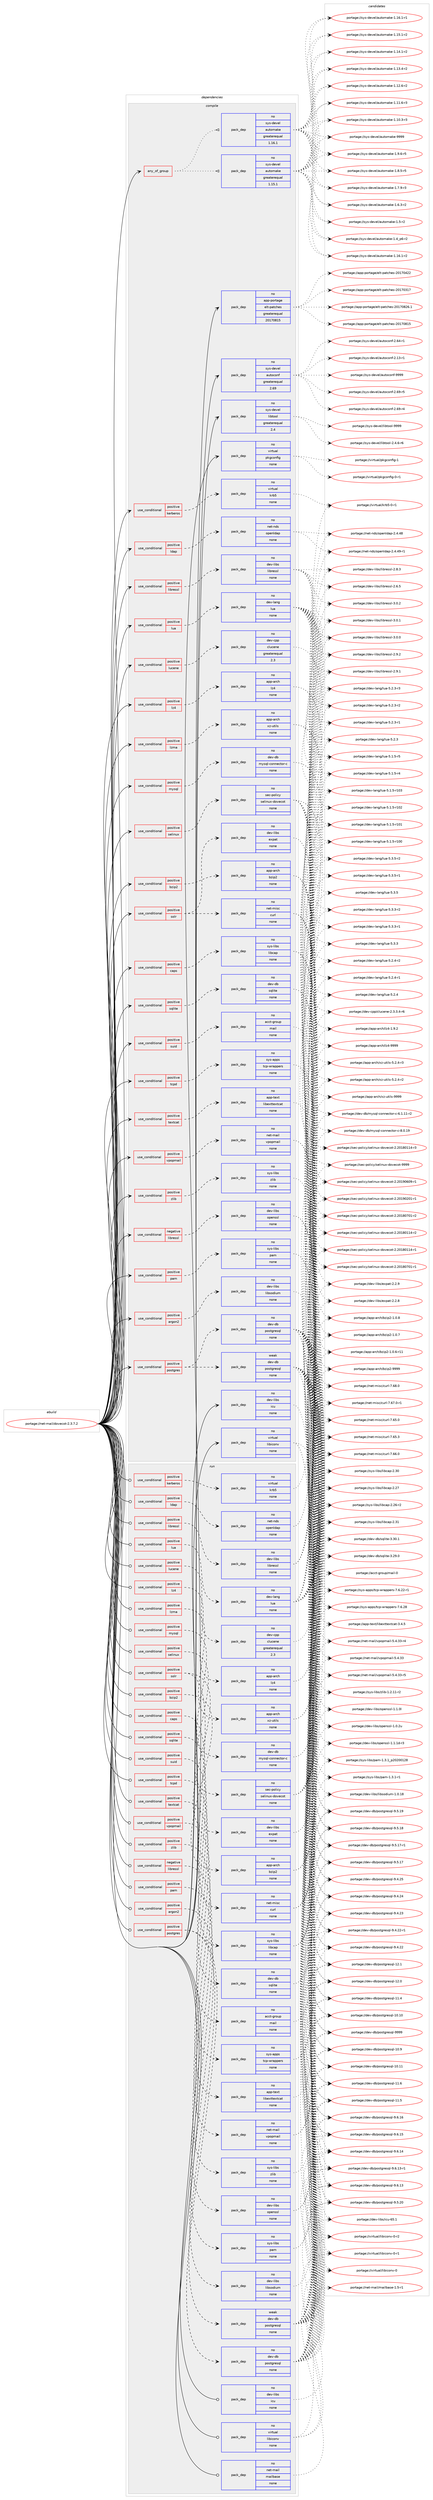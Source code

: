 digraph prolog {

# *************
# Graph options
# *************

newrank=true;
concentrate=true;
compound=true;
graph [rankdir=LR,fontname=Helvetica,fontsize=10,ranksep=1.5];#, ranksep=2.5, nodesep=0.2];
edge  [arrowhead=vee];
node  [fontname=Helvetica,fontsize=10];

# **********
# The ebuild
# **********

subgraph cluster_leftcol {
color=gray;
rank=same;
label=<<i>ebuild</i>>;
id [label="portage://net-mail/dovecot-2.3.7.2", color=red, width=4, href="../net-mail/dovecot-2.3.7.2.svg"];
}

# ****************
# The dependencies
# ****************

subgraph cluster_midcol {
color=gray;
label=<<i>dependencies</i>>;
subgraph cluster_compile {
fillcolor="#eeeeee";
style=filled;
label=<<i>compile</i>>;
subgraph any2063 {
dependency133445 [label=<<TABLE BORDER="0" CELLBORDER="1" CELLSPACING="0" CELLPADDING="4"><TR><TD CELLPADDING="10">any_of_group</TD></TR></TABLE>>, shape=none, color=red];subgraph pack103033 {
dependency133446 [label=<<TABLE BORDER="0" CELLBORDER="1" CELLSPACING="0" CELLPADDING="4" WIDTH="220"><TR><TD ROWSPAN="6" CELLPADDING="30">pack_dep</TD></TR><TR><TD WIDTH="110">no</TD></TR><TR><TD>sys-devel</TD></TR><TR><TD>automake</TD></TR><TR><TD>greaterequal</TD></TR><TR><TD>1.16.1</TD></TR></TABLE>>, shape=none, color=blue];
}
dependency133445:e -> dependency133446:w [weight=20,style="dotted",arrowhead="oinv"];
subgraph pack103034 {
dependency133447 [label=<<TABLE BORDER="0" CELLBORDER="1" CELLSPACING="0" CELLPADDING="4" WIDTH="220"><TR><TD ROWSPAN="6" CELLPADDING="30">pack_dep</TD></TR><TR><TD WIDTH="110">no</TD></TR><TR><TD>sys-devel</TD></TR><TR><TD>automake</TD></TR><TR><TD>greaterequal</TD></TR><TR><TD>1.15.1</TD></TR></TABLE>>, shape=none, color=blue];
}
dependency133445:e -> dependency133447:w [weight=20,style="dotted",arrowhead="oinv"];
}
id:e -> dependency133445:w [weight=20,style="solid",arrowhead="vee"];
subgraph cond28209 {
dependency133448 [label=<<TABLE BORDER="0" CELLBORDER="1" CELLSPACING="0" CELLPADDING="4"><TR><TD ROWSPAN="3" CELLPADDING="10">use_conditional</TD></TR><TR><TD>negative</TD></TR><TR><TD>libressl</TD></TR></TABLE>>, shape=none, color=red];
subgraph pack103035 {
dependency133449 [label=<<TABLE BORDER="0" CELLBORDER="1" CELLSPACING="0" CELLPADDING="4" WIDTH="220"><TR><TD ROWSPAN="6" CELLPADDING="30">pack_dep</TD></TR><TR><TD WIDTH="110">no</TD></TR><TR><TD>dev-libs</TD></TR><TR><TD>openssl</TD></TR><TR><TD>none</TD></TR><TR><TD></TD></TR></TABLE>>, shape=none, color=blue];
}
dependency133448:e -> dependency133449:w [weight=20,style="dashed",arrowhead="vee"];
}
id:e -> dependency133448:w [weight=20,style="solid",arrowhead="vee"];
subgraph cond28210 {
dependency133450 [label=<<TABLE BORDER="0" CELLBORDER="1" CELLSPACING="0" CELLPADDING="4"><TR><TD ROWSPAN="3" CELLPADDING="10">use_conditional</TD></TR><TR><TD>positive</TD></TR><TR><TD>argon2</TD></TR></TABLE>>, shape=none, color=red];
subgraph pack103036 {
dependency133451 [label=<<TABLE BORDER="0" CELLBORDER="1" CELLSPACING="0" CELLPADDING="4" WIDTH="220"><TR><TD ROWSPAN="6" CELLPADDING="30">pack_dep</TD></TR><TR><TD WIDTH="110">no</TD></TR><TR><TD>dev-libs</TD></TR><TR><TD>libsodium</TD></TR><TR><TD>none</TD></TR><TR><TD></TD></TR></TABLE>>, shape=none, color=blue];
}
dependency133450:e -> dependency133451:w [weight=20,style="dashed",arrowhead="vee"];
}
id:e -> dependency133450:w [weight=20,style="solid",arrowhead="vee"];
subgraph cond28211 {
dependency133452 [label=<<TABLE BORDER="0" CELLBORDER="1" CELLSPACING="0" CELLPADDING="4"><TR><TD ROWSPAN="3" CELLPADDING="10">use_conditional</TD></TR><TR><TD>positive</TD></TR><TR><TD>bzip2</TD></TR></TABLE>>, shape=none, color=red];
subgraph pack103037 {
dependency133453 [label=<<TABLE BORDER="0" CELLBORDER="1" CELLSPACING="0" CELLPADDING="4" WIDTH="220"><TR><TD ROWSPAN="6" CELLPADDING="30">pack_dep</TD></TR><TR><TD WIDTH="110">no</TD></TR><TR><TD>app-arch</TD></TR><TR><TD>bzip2</TD></TR><TR><TD>none</TD></TR><TR><TD></TD></TR></TABLE>>, shape=none, color=blue];
}
dependency133452:e -> dependency133453:w [weight=20,style="dashed",arrowhead="vee"];
}
id:e -> dependency133452:w [weight=20,style="solid",arrowhead="vee"];
subgraph cond28212 {
dependency133454 [label=<<TABLE BORDER="0" CELLBORDER="1" CELLSPACING="0" CELLPADDING="4"><TR><TD ROWSPAN="3" CELLPADDING="10">use_conditional</TD></TR><TR><TD>positive</TD></TR><TR><TD>caps</TD></TR></TABLE>>, shape=none, color=red];
subgraph pack103038 {
dependency133455 [label=<<TABLE BORDER="0" CELLBORDER="1" CELLSPACING="0" CELLPADDING="4" WIDTH="220"><TR><TD ROWSPAN="6" CELLPADDING="30">pack_dep</TD></TR><TR><TD WIDTH="110">no</TD></TR><TR><TD>sys-libs</TD></TR><TR><TD>libcap</TD></TR><TR><TD>none</TD></TR><TR><TD></TD></TR></TABLE>>, shape=none, color=blue];
}
dependency133454:e -> dependency133455:w [weight=20,style="dashed",arrowhead="vee"];
}
id:e -> dependency133454:w [weight=20,style="solid",arrowhead="vee"];
subgraph cond28213 {
dependency133456 [label=<<TABLE BORDER="0" CELLBORDER="1" CELLSPACING="0" CELLPADDING="4"><TR><TD ROWSPAN="3" CELLPADDING="10">use_conditional</TD></TR><TR><TD>positive</TD></TR><TR><TD>kerberos</TD></TR></TABLE>>, shape=none, color=red];
subgraph pack103039 {
dependency133457 [label=<<TABLE BORDER="0" CELLBORDER="1" CELLSPACING="0" CELLPADDING="4" WIDTH="220"><TR><TD ROWSPAN="6" CELLPADDING="30">pack_dep</TD></TR><TR><TD WIDTH="110">no</TD></TR><TR><TD>virtual</TD></TR><TR><TD>krb5</TD></TR><TR><TD>none</TD></TR><TR><TD></TD></TR></TABLE>>, shape=none, color=blue];
}
dependency133456:e -> dependency133457:w [weight=20,style="dashed",arrowhead="vee"];
}
id:e -> dependency133456:w [weight=20,style="solid",arrowhead="vee"];
subgraph cond28214 {
dependency133458 [label=<<TABLE BORDER="0" CELLBORDER="1" CELLSPACING="0" CELLPADDING="4"><TR><TD ROWSPAN="3" CELLPADDING="10">use_conditional</TD></TR><TR><TD>positive</TD></TR><TR><TD>ldap</TD></TR></TABLE>>, shape=none, color=red];
subgraph pack103040 {
dependency133459 [label=<<TABLE BORDER="0" CELLBORDER="1" CELLSPACING="0" CELLPADDING="4" WIDTH="220"><TR><TD ROWSPAN="6" CELLPADDING="30">pack_dep</TD></TR><TR><TD WIDTH="110">no</TD></TR><TR><TD>net-nds</TD></TR><TR><TD>openldap</TD></TR><TR><TD>none</TD></TR><TR><TD></TD></TR></TABLE>>, shape=none, color=blue];
}
dependency133458:e -> dependency133459:w [weight=20,style="dashed",arrowhead="vee"];
}
id:e -> dependency133458:w [weight=20,style="solid",arrowhead="vee"];
subgraph cond28215 {
dependency133460 [label=<<TABLE BORDER="0" CELLBORDER="1" CELLSPACING="0" CELLPADDING="4"><TR><TD ROWSPAN="3" CELLPADDING="10">use_conditional</TD></TR><TR><TD>positive</TD></TR><TR><TD>libressl</TD></TR></TABLE>>, shape=none, color=red];
subgraph pack103041 {
dependency133461 [label=<<TABLE BORDER="0" CELLBORDER="1" CELLSPACING="0" CELLPADDING="4" WIDTH="220"><TR><TD ROWSPAN="6" CELLPADDING="30">pack_dep</TD></TR><TR><TD WIDTH="110">no</TD></TR><TR><TD>dev-libs</TD></TR><TR><TD>libressl</TD></TR><TR><TD>none</TD></TR><TR><TD></TD></TR></TABLE>>, shape=none, color=blue];
}
dependency133460:e -> dependency133461:w [weight=20,style="dashed",arrowhead="vee"];
}
id:e -> dependency133460:w [weight=20,style="solid",arrowhead="vee"];
subgraph cond28216 {
dependency133462 [label=<<TABLE BORDER="0" CELLBORDER="1" CELLSPACING="0" CELLPADDING="4"><TR><TD ROWSPAN="3" CELLPADDING="10">use_conditional</TD></TR><TR><TD>positive</TD></TR><TR><TD>lua</TD></TR></TABLE>>, shape=none, color=red];
subgraph pack103042 {
dependency133463 [label=<<TABLE BORDER="0" CELLBORDER="1" CELLSPACING="0" CELLPADDING="4" WIDTH="220"><TR><TD ROWSPAN="6" CELLPADDING="30">pack_dep</TD></TR><TR><TD WIDTH="110">no</TD></TR><TR><TD>dev-lang</TD></TR><TR><TD>lua</TD></TR><TR><TD>none</TD></TR><TR><TD></TD></TR></TABLE>>, shape=none, color=blue];
}
dependency133462:e -> dependency133463:w [weight=20,style="dashed",arrowhead="vee"];
}
id:e -> dependency133462:w [weight=20,style="solid",arrowhead="vee"];
subgraph cond28217 {
dependency133464 [label=<<TABLE BORDER="0" CELLBORDER="1" CELLSPACING="0" CELLPADDING="4"><TR><TD ROWSPAN="3" CELLPADDING="10">use_conditional</TD></TR><TR><TD>positive</TD></TR><TR><TD>lucene</TD></TR></TABLE>>, shape=none, color=red];
subgraph pack103043 {
dependency133465 [label=<<TABLE BORDER="0" CELLBORDER="1" CELLSPACING="0" CELLPADDING="4" WIDTH="220"><TR><TD ROWSPAN="6" CELLPADDING="30">pack_dep</TD></TR><TR><TD WIDTH="110">no</TD></TR><TR><TD>dev-cpp</TD></TR><TR><TD>clucene</TD></TR><TR><TD>greaterequal</TD></TR><TR><TD>2.3</TD></TR></TABLE>>, shape=none, color=blue];
}
dependency133464:e -> dependency133465:w [weight=20,style="dashed",arrowhead="vee"];
}
id:e -> dependency133464:w [weight=20,style="solid",arrowhead="vee"];
subgraph cond28218 {
dependency133466 [label=<<TABLE BORDER="0" CELLBORDER="1" CELLSPACING="0" CELLPADDING="4"><TR><TD ROWSPAN="3" CELLPADDING="10">use_conditional</TD></TR><TR><TD>positive</TD></TR><TR><TD>lz4</TD></TR></TABLE>>, shape=none, color=red];
subgraph pack103044 {
dependency133467 [label=<<TABLE BORDER="0" CELLBORDER="1" CELLSPACING="0" CELLPADDING="4" WIDTH="220"><TR><TD ROWSPAN="6" CELLPADDING="30">pack_dep</TD></TR><TR><TD WIDTH="110">no</TD></TR><TR><TD>app-arch</TD></TR><TR><TD>lz4</TD></TR><TR><TD>none</TD></TR><TR><TD></TD></TR></TABLE>>, shape=none, color=blue];
}
dependency133466:e -> dependency133467:w [weight=20,style="dashed",arrowhead="vee"];
}
id:e -> dependency133466:w [weight=20,style="solid",arrowhead="vee"];
subgraph cond28219 {
dependency133468 [label=<<TABLE BORDER="0" CELLBORDER="1" CELLSPACING="0" CELLPADDING="4"><TR><TD ROWSPAN="3" CELLPADDING="10">use_conditional</TD></TR><TR><TD>positive</TD></TR><TR><TD>lzma</TD></TR></TABLE>>, shape=none, color=red];
subgraph pack103045 {
dependency133469 [label=<<TABLE BORDER="0" CELLBORDER="1" CELLSPACING="0" CELLPADDING="4" WIDTH="220"><TR><TD ROWSPAN="6" CELLPADDING="30">pack_dep</TD></TR><TR><TD WIDTH="110">no</TD></TR><TR><TD>app-arch</TD></TR><TR><TD>xz-utils</TD></TR><TR><TD>none</TD></TR><TR><TD></TD></TR></TABLE>>, shape=none, color=blue];
}
dependency133468:e -> dependency133469:w [weight=20,style="dashed",arrowhead="vee"];
}
id:e -> dependency133468:w [weight=20,style="solid",arrowhead="vee"];
subgraph cond28220 {
dependency133470 [label=<<TABLE BORDER="0" CELLBORDER="1" CELLSPACING="0" CELLPADDING="4"><TR><TD ROWSPAN="3" CELLPADDING="10">use_conditional</TD></TR><TR><TD>positive</TD></TR><TR><TD>mysql</TD></TR></TABLE>>, shape=none, color=red];
subgraph pack103046 {
dependency133471 [label=<<TABLE BORDER="0" CELLBORDER="1" CELLSPACING="0" CELLPADDING="4" WIDTH="220"><TR><TD ROWSPAN="6" CELLPADDING="30">pack_dep</TD></TR><TR><TD WIDTH="110">no</TD></TR><TR><TD>dev-db</TD></TR><TR><TD>mysql-connector-c</TD></TR><TR><TD>none</TD></TR><TR><TD></TD></TR></TABLE>>, shape=none, color=blue];
}
dependency133470:e -> dependency133471:w [weight=20,style="dashed",arrowhead="vee"];
}
id:e -> dependency133470:w [weight=20,style="solid",arrowhead="vee"];
subgraph cond28221 {
dependency133472 [label=<<TABLE BORDER="0" CELLBORDER="1" CELLSPACING="0" CELLPADDING="4"><TR><TD ROWSPAN="3" CELLPADDING="10">use_conditional</TD></TR><TR><TD>positive</TD></TR><TR><TD>pam</TD></TR></TABLE>>, shape=none, color=red];
subgraph pack103047 {
dependency133473 [label=<<TABLE BORDER="0" CELLBORDER="1" CELLSPACING="0" CELLPADDING="4" WIDTH="220"><TR><TD ROWSPAN="6" CELLPADDING="30">pack_dep</TD></TR><TR><TD WIDTH="110">no</TD></TR><TR><TD>sys-libs</TD></TR><TR><TD>pam</TD></TR><TR><TD>none</TD></TR><TR><TD></TD></TR></TABLE>>, shape=none, color=blue];
}
dependency133472:e -> dependency133473:w [weight=20,style="dashed",arrowhead="vee"];
}
id:e -> dependency133472:w [weight=20,style="solid",arrowhead="vee"];
subgraph cond28222 {
dependency133474 [label=<<TABLE BORDER="0" CELLBORDER="1" CELLSPACING="0" CELLPADDING="4"><TR><TD ROWSPAN="3" CELLPADDING="10">use_conditional</TD></TR><TR><TD>positive</TD></TR><TR><TD>postgres</TD></TR></TABLE>>, shape=none, color=red];
subgraph pack103048 {
dependency133475 [label=<<TABLE BORDER="0" CELLBORDER="1" CELLSPACING="0" CELLPADDING="4" WIDTH="220"><TR><TD ROWSPAN="6" CELLPADDING="30">pack_dep</TD></TR><TR><TD WIDTH="110">no</TD></TR><TR><TD>dev-db</TD></TR><TR><TD>postgresql</TD></TR><TR><TD>none</TD></TR><TR><TD></TD></TR></TABLE>>, shape=none, color=blue];
}
dependency133474:e -> dependency133475:w [weight=20,style="dashed",arrowhead="vee"];
subgraph pack103049 {
dependency133476 [label=<<TABLE BORDER="0" CELLBORDER="1" CELLSPACING="0" CELLPADDING="4" WIDTH="220"><TR><TD ROWSPAN="6" CELLPADDING="30">pack_dep</TD></TR><TR><TD WIDTH="110">weak</TD></TR><TR><TD>dev-db</TD></TR><TR><TD>postgresql</TD></TR><TR><TD>none</TD></TR><TR><TD></TD></TR></TABLE>>, shape=none, color=blue];
}
dependency133474:e -> dependency133476:w [weight=20,style="dashed",arrowhead="vee"];
}
id:e -> dependency133474:w [weight=20,style="solid",arrowhead="vee"];
subgraph cond28223 {
dependency133477 [label=<<TABLE BORDER="0" CELLBORDER="1" CELLSPACING="0" CELLPADDING="4"><TR><TD ROWSPAN="3" CELLPADDING="10">use_conditional</TD></TR><TR><TD>positive</TD></TR><TR><TD>selinux</TD></TR></TABLE>>, shape=none, color=red];
subgraph pack103050 {
dependency133478 [label=<<TABLE BORDER="0" CELLBORDER="1" CELLSPACING="0" CELLPADDING="4" WIDTH="220"><TR><TD ROWSPAN="6" CELLPADDING="30">pack_dep</TD></TR><TR><TD WIDTH="110">no</TD></TR><TR><TD>sec-policy</TD></TR><TR><TD>selinux-dovecot</TD></TR><TR><TD>none</TD></TR><TR><TD></TD></TR></TABLE>>, shape=none, color=blue];
}
dependency133477:e -> dependency133478:w [weight=20,style="dashed",arrowhead="vee"];
}
id:e -> dependency133477:w [weight=20,style="solid",arrowhead="vee"];
subgraph cond28224 {
dependency133479 [label=<<TABLE BORDER="0" CELLBORDER="1" CELLSPACING="0" CELLPADDING="4"><TR><TD ROWSPAN="3" CELLPADDING="10">use_conditional</TD></TR><TR><TD>positive</TD></TR><TR><TD>solr</TD></TR></TABLE>>, shape=none, color=red];
subgraph pack103051 {
dependency133480 [label=<<TABLE BORDER="0" CELLBORDER="1" CELLSPACING="0" CELLPADDING="4" WIDTH="220"><TR><TD ROWSPAN="6" CELLPADDING="30">pack_dep</TD></TR><TR><TD WIDTH="110">no</TD></TR><TR><TD>net-misc</TD></TR><TR><TD>curl</TD></TR><TR><TD>none</TD></TR><TR><TD></TD></TR></TABLE>>, shape=none, color=blue];
}
dependency133479:e -> dependency133480:w [weight=20,style="dashed",arrowhead="vee"];
subgraph pack103052 {
dependency133481 [label=<<TABLE BORDER="0" CELLBORDER="1" CELLSPACING="0" CELLPADDING="4" WIDTH="220"><TR><TD ROWSPAN="6" CELLPADDING="30">pack_dep</TD></TR><TR><TD WIDTH="110">no</TD></TR><TR><TD>dev-libs</TD></TR><TR><TD>expat</TD></TR><TR><TD>none</TD></TR><TR><TD></TD></TR></TABLE>>, shape=none, color=blue];
}
dependency133479:e -> dependency133481:w [weight=20,style="dashed",arrowhead="vee"];
}
id:e -> dependency133479:w [weight=20,style="solid",arrowhead="vee"];
subgraph cond28225 {
dependency133482 [label=<<TABLE BORDER="0" CELLBORDER="1" CELLSPACING="0" CELLPADDING="4"><TR><TD ROWSPAN="3" CELLPADDING="10">use_conditional</TD></TR><TR><TD>positive</TD></TR><TR><TD>sqlite</TD></TR></TABLE>>, shape=none, color=red];
subgraph pack103053 {
dependency133483 [label=<<TABLE BORDER="0" CELLBORDER="1" CELLSPACING="0" CELLPADDING="4" WIDTH="220"><TR><TD ROWSPAN="6" CELLPADDING="30">pack_dep</TD></TR><TR><TD WIDTH="110">no</TD></TR><TR><TD>dev-db</TD></TR><TR><TD>sqlite</TD></TR><TR><TD>none</TD></TR><TR><TD></TD></TR></TABLE>>, shape=none, color=blue];
}
dependency133482:e -> dependency133483:w [weight=20,style="dashed",arrowhead="vee"];
}
id:e -> dependency133482:w [weight=20,style="solid",arrowhead="vee"];
subgraph cond28226 {
dependency133484 [label=<<TABLE BORDER="0" CELLBORDER="1" CELLSPACING="0" CELLPADDING="4"><TR><TD ROWSPAN="3" CELLPADDING="10">use_conditional</TD></TR><TR><TD>positive</TD></TR><TR><TD>suid</TD></TR></TABLE>>, shape=none, color=red];
subgraph pack103054 {
dependency133485 [label=<<TABLE BORDER="0" CELLBORDER="1" CELLSPACING="0" CELLPADDING="4" WIDTH="220"><TR><TD ROWSPAN="6" CELLPADDING="30">pack_dep</TD></TR><TR><TD WIDTH="110">no</TD></TR><TR><TD>acct-group</TD></TR><TR><TD>mail</TD></TR><TR><TD>none</TD></TR><TR><TD></TD></TR></TABLE>>, shape=none, color=blue];
}
dependency133484:e -> dependency133485:w [weight=20,style="dashed",arrowhead="vee"];
}
id:e -> dependency133484:w [weight=20,style="solid",arrowhead="vee"];
subgraph cond28227 {
dependency133486 [label=<<TABLE BORDER="0" CELLBORDER="1" CELLSPACING="0" CELLPADDING="4"><TR><TD ROWSPAN="3" CELLPADDING="10">use_conditional</TD></TR><TR><TD>positive</TD></TR><TR><TD>tcpd</TD></TR></TABLE>>, shape=none, color=red];
subgraph pack103055 {
dependency133487 [label=<<TABLE BORDER="0" CELLBORDER="1" CELLSPACING="0" CELLPADDING="4" WIDTH="220"><TR><TD ROWSPAN="6" CELLPADDING="30">pack_dep</TD></TR><TR><TD WIDTH="110">no</TD></TR><TR><TD>sys-apps</TD></TR><TR><TD>tcp-wrappers</TD></TR><TR><TD>none</TD></TR><TR><TD></TD></TR></TABLE>>, shape=none, color=blue];
}
dependency133486:e -> dependency133487:w [weight=20,style="dashed",arrowhead="vee"];
}
id:e -> dependency133486:w [weight=20,style="solid",arrowhead="vee"];
subgraph cond28228 {
dependency133488 [label=<<TABLE BORDER="0" CELLBORDER="1" CELLSPACING="0" CELLPADDING="4"><TR><TD ROWSPAN="3" CELLPADDING="10">use_conditional</TD></TR><TR><TD>positive</TD></TR><TR><TD>textcat</TD></TR></TABLE>>, shape=none, color=red];
subgraph pack103056 {
dependency133489 [label=<<TABLE BORDER="0" CELLBORDER="1" CELLSPACING="0" CELLPADDING="4" WIDTH="220"><TR><TD ROWSPAN="6" CELLPADDING="30">pack_dep</TD></TR><TR><TD WIDTH="110">no</TD></TR><TR><TD>app-text</TD></TR><TR><TD>libexttextcat</TD></TR><TR><TD>none</TD></TR><TR><TD></TD></TR></TABLE>>, shape=none, color=blue];
}
dependency133488:e -> dependency133489:w [weight=20,style="dashed",arrowhead="vee"];
}
id:e -> dependency133488:w [weight=20,style="solid",arrowhead="vee"];
subgraph cond28229 {
dependency133490 [label=<<TABLE BORDER="0" CELLBORDER="1" CELLSPACING="0" CELLPADDING="4"><TR><TD ROWSPAN="3" CELLPADDING="10">use_conditional</TD></TR><TR><TD>positive</TD></TR><TR><TD>vpopmail</TD></TR></TABLE>>, shape=none, color=red];
subgraph pack103057 {
dependency133491 [label=<<TABLE BORDER="0" CELLBORDER="1" CELLSPACING="0" CELLPADDING="4" WIDTH="220"><TR><TD ROWSPAN="6" CELLPADDING="30">pack_dep</TD></TR><TR><TD WIDTH="110">no</TD></TR><TR><TD>net-mail</TD></TR><TR><TD>vpopmail</TD></TR><TR><TD>none</TD></TR><TR><TD></TD></TR></TABLE>>, shape=none, color=blue];
}
dependency133490:e -> dependency133491:w [weight=20,style="dashed",arrowhead="vee"];
}
id:e -> dependency133490:w [weight=20,style="solid",arrowhead="vee"];
subgraph cond28230 {
dependency133492 [label=<<TABLE BORDER="0" CELLBORDER="1" CELLSPACING="0" CELLPADDING="4"><TR><TD ROWSPAN="3" CELLPADDING="10">use_conditional</TD></TR><TR><TD>positive</TD></TR><TR><TD>zlib</TD></TR></TABLE>>, shape=none, color=red];
subgraph pack103058 {
dependency133493 [label=<<TABLE BORDER="0" CELLBORDER="1" CELLSPACING="0" CELLPADDING="4" WIDTH="220"><TR><TD ROWSPAN="6" CELLPADDING="30">pack_dep</TD></TR><TR><TD WIDTH="110">no</TD></TR><TR><TD>sys-libs</TD></TR><TR><TD>zlib</TD></TR><TR><TD>none</TD></TR><TR><TD></TD></TR></TABLE>>, shape=none, color=blue];
}
dependency133492:e -> dependency133493:w [weight=20,style="dashed",arrowhead="vee"];
}
id:e -> dependency133492:w [weight=20,style="solid",arrowhead="vee"];
subgraph pack103059 {
dependency133494 [label=<<TABLE BORDER="0" CELLBORDER="1" CELLSPACING="0" CELLPADDING="4" WIDTH="220"><TR><TD ROWSPAN="6" CELLPADDING="30">pack_dep</TD></TR><TR><TD WIDTH="110">no</TD></TR><TR><TD>app-portage</TD></TR><TR><TD>elt-patches</TD></TR><TR><TD>greaterequal</TD></TR><TR><TD>20170815</TD></TR></TABLE>>, shape=none, color=blue];
}
id:e -> dependency133494:w [weight=20,style="solid",arrowhead="vee"];
subgraph pack103060 {
dependency133495 [label=<<TABLE BORDER="0" CELLBORDER="1" CELLSPACING="0" CELLPADDING="4" WIDTH="220"><TR><TD ROWSPAN="6" CELLPADDING="30">pack_dep</TD></TR><TR><TD WIDTH="110">no</TD></TR><TR><TD>dev-libs</TD></TR><TR><TD>icu</TD></TR><TR><TD>none</TD></TR><TR><TD></TD></TR></TABLE>>, shape=none, color=blue];
}
id:e -> dependency133495:w [weight=20,style="solid",arrowhead="vee"];
subgraph pack103061 {
dependency133496 [label=<<TABLE BORDER="0" CELLBORDER="1" CELLSPACING="0" CELLPADDING="4" WIDTH="220"><TR><TD ROWSPAN="6" CELLPADDING="30">pack_dep</TD></TR><TR><TD WIDTH="110">no</TD></TR><TR><TD>sys-devel</TD></TR><TR><TD>autoconf</TD></TR><TR><TD>greaterequal</TD></TR><TR><TD>2.69</TD></TR></TABLE>>, shape=none, color=blue];
}
id:e -> dependency133496:w [weight=20,style="solid",arrowhead="vee"];
subgraph pack103062 {
dependency133497 [label=<<TABLE BORDER="0" CELLBORDER="1" CELLSPACING="0" CELLPADDING="4" WIDTH="220"><TR><TD ROWSPAN="6" CELLPADDING="30">pack_dep</TD></TR><TR><TD WIDTH="110">no</TD></TR><TR><TD>sys-devel</TD></TR><TR><TD>libtool</TD></TR><TR><TD>greaterequal</TD></TR><TR><TD>2.4</TD></TR></TABLE>>, shape=none, color=blue];
}
id:e -> dependency133497:w [weight=20,style="solid",arrowhead="vee"];
subgraph pack103063 {
dependency133498 [label=<<TABLE BORDER="0" CELLBORDER="1" CELLSPACING="0" CELLPADDING="4" WIDTH="220"><TR><TD ROWSPAN="6" CELLPADDING="30">pack_dep</TD></TR><TR><TD WIDTH="110">no</TD></TR><TR><TD>virtual</TD></TR><TR><TD>libiconv</TD></TR><TR><TD>none</TD></TR><TR><TD></TD></TR></TABLE>>, shape=none, color=blue];
}
id:e -> dependency133498:w [weight=20,style="solid",arrowhead="vee"];
subgraph pack103064 {
dependency133499 [label=<<TABLE BORDER="0" CELLBORDER="1" CELLSPACING="0" CELLPADDING="4" WIDTH="220"><TR><TD ROWSPAN="6" CELLPADDING="30">pack_dep</TD></TR><TR><TD WIDTH="110">no</TD></TR><TR><TD>virtual</TD></TR><TR><TD>pkgconfig</TD></TR><TR><TD>none</TD></TR><TR><TD></TD></TR></TABLE>>, shape=none, color=blue];
}
id:e -> dependency133499:w [weight=20,style="solid",arrowhead="vee"];
}
subgraph cluster_compileandrun {
fillcolor="#eeeeee";
style=filled;
label=<<i>compile and run</i>>;
}
subgraph cluster_run {
fillcolor="#eeeeee";
style=filled;
label=<<i>run</i>>;
subgraph cond28231 {
dependency133500 [label=<<TABLE BORDER="0" CELLBORDER="1" CELLSPACING="0" CELLPADDING="4"><TR><TD ROWSPAN="3" CELLPADDING="10">use_conditional</TD></TR><TR><TD>negative</TD></TR><TR><TD>libressl</TD></TR></TABLE>>, shape=none, color=red];
subgraph pack103065 {
dependency133501 [label=<<TABLE BORDER="0" CELLBORDER="1" CELLSPACING="0" CELLPADDING="4" WIDTH="220"><TR><TD ROWSPAN="6" CELLPADDING="30">pack_dep</TD></TR><TR><TD WIDTH="110">no</TD></TR><TR><TD>dev-libs</TD></TR><TR><TD>openssl</TD></TR><TR><TD>none</TD></TR><TR><TD></TD></TR></TABLE>>, shape=none, color=blue];
}
dependency133500:e -> dependency133501:w [weight=20,style="dashed",arrowhead="vee"];
}
id:e -> dependency133500:w [weight=20,style="solid",arrowhead="odot"];
subgraph cond28232 {
dependency133502 [label=<<TABLE BORDER="0" CELLBORDER="1" CELLSPACING="0" CELLPADDING="4"><TR><TD ROWSPAN="3" CELLPADDING="10">use_conditional</TD></TR><TR><TD>positive</TD></TR><TR><TD>argon2</TD></TR></TABLE>>, shape=none, color=red];
subgraph pack103066 {
dependency133503 [label=<<TABLE BORDER="0" CELLBORDER="1" CELLSPACING="0" CELLPADDING="4" WIDTH="220"><TR><TD ROWSPAN="6" CELLPADDING="30">pack_dep</TD></TR><TR><TD WIDTH="110">no</TD></TR><TR><TD>dev-libs</TD></TR><TR><TD>libsodium</TD></TR><TR><TD>none</TD></TR><TR><TD></TD></TR></TABLE>>, shape=none, color=blue];
}
dependency133502:e -> dependency133503:w [weight=20,style="dashed",arrowhead="vee"];
}
id:e -> dependency133502:w [weight=20,style="solid",arrowhead="odot"];
subgraph cond28233 {
dependency133504 [label=<<TABLE BORDER="0" CELLBORDER="1" CELLSPACING="0" CELLPADDING="4"><TR><TD ROWSPAN="3" CELLPADDING="10">use_conditional</TD></TR><TR><TD>positive</TD></TR><TR><TD>bzip2</TD></TR></TABLE>>, shape=none, color=red];
subgraph pack103067 {
dependency133505 [label=<<TABLE BORDER="0" CELLBORDER="1" CELLSPACING="0" CELLPADDING="4" WIDTH="220"><TR><TD ROWSPAN="6" CELLPADDING="30">pack_dep</TD></TR><TR><TD WIDTH="110">no</TD></TR><TR><TD>app-arch</TD></TR><TR><TD>bzip2</TD></TR><TR><TD>none</TD></TR><TR><TD></TD></TR></TABLE>>, shape=none, color=blue];
}
dependency133504:e -> dependency133505:w [weight=20,style="dashed",arrowhead="vee"];
}
id:e -> dependency133504:w [weight=20,style="solid",arrowhead="odot"];
subgraph cond28234 {
dependency133506 [label=<<TABLE BORDER="0" CELLBORDER="1" CELLSPACING="0" CELLPADDING="4"><TR><TD ROWSPAN="3" CELLPADDING="10">use_conditional</TD></TR><TR><TD>positive</TD></TR><TR><TD>caps</TD></TR></TABLE>>, shape=none, color=red];
subgraph pack103068 {
dependency133507 [label=<<TABLE BORDER="0" CELLBORDER="1" CELLSPACING="0" CELLPADDING="4" WIDTH="220"><TR><TD ROWSPAN="6" CELLPADDING="30">pack_dep</TD></TR><TR><TD WIDTH="110">no</TD></TR><TR><TD>sys-libs</TD></TR><TR><TD>libcap</TD></TR><TR><TD>none</TD></TR><TR><TD></TD></TR></TABLE>>, shape=none, color=blue];
}
dependency133506:e -> dependency133507:w [weight=20,style="dashed",arrowhead="vee"];
}
id:e -> dependency133506:w [weight=20,style="solid",arrowhead="odot"];
subgraph cond28235 {
dependency133508 [label=<<TABLE BORDER="0" CELLBORDER="1" CELLSPACING="0" CELLPADDING="4"><TR><TD ROWSPAN="3" CELLPADDING="10">use_conditional</TD></TR><TR><TD>positive</TD></TR><TR><TD>kerberos</TD></TR></TABLE>>, shape=none, color=red];
subgraph pack103069 {
dependency133509 [label=<<TABLE BORDER="0" CELLBORDER="1" CELLSPACING="0" CELLPADDING="4" WIDTH="220"><TR><TD ROWSPAN="6" CELLPADDING="30">pack_dep</TD></TR><TR><TD WIDTH="110">no</TD></TR><TR><TD>virtual</TD></TR><TR><TD>krb5</TD></TR><TR><TD>none</TD></TR><TR><TD></TD></TR></TABLE>>, shape=none, color=blue];
}
dependency133508:e -> dependency133509:w [weight=20,style="dashed",arrowhead="vee"];
}
id:e -> dependency133508:w [weight=20,style="solid",arrowhead="odot"];
subgraph cond28236 {
dependency133510 [label=<<TABLE BORDER="0" CELLBORDER="1" CELLSPACING="0" CELLPADDING="4"><TR><TD ROWSPAN="3" CELLPADDING="10">use_conditional</TD></TR><TR><TD>positive</TD></TR><TR><TD>ldap</TD></TR></TABLE>>, shape=none, color=red];
subgraph pack103070 {
dependency133511 [label=<<TABLE BORDER="0" CELLBORDER="1" CELLSPACING="0" CELLPADDING="4" WIDTH="220"><TR><TD ROWSPAN="6" CELLPADDING="30">pack_dep</TD></TR><TR><TD WIDTH="110">no</TD></TR><TR><TD>net-nds</TD></TR><TR><TD>openldap</TD></TR><TR><TD>none</TD></TR><TR><TD></TD></TR></TABLE>>, shape=none, color=blue];
}
dependency133510:e -> dependency133511:w [weight=20,style="dashed",arrowhead="vee"];
}
id:e -> dependency133510:w [weight=20,style="solid",arrowhead="odot"];
subgraph cond28237 {
dependency133512 [label=<<TABLE BORDER="0" CELLBORDER="1" CELLSPACING="0" CELLPADDING="4"><TR><TD ROWSPAN="3" CELLPADDING="10">use_conditional</TD></TR><TR><TD>positive</TD></TR><TR><TD>libressl</TD></TR></TABLE>>, shape=none, color=red];
subgraph pack103071 {
dependency133513 [label=<<TABLE BORDER="0" CELLBORDER="1" CELLSPACING="0" CELLPADDING="4" WIDTH="220"><TR><TD ROWSPAN="6" CELLPADDING="30">pack_dep</TD></TR><TR><TD WIDTH="110">no</TD></TR><TR><TD>dev-libs</TD></TR><TR><TD>libressl</TD></TR><TR><TD>none</TD></TR><TR><TD></TD></TR></TABLE>>, shape=none, color=blue];
}
dependency133512:e -> dependency133513:w [weight=20,style="dashed",arrowhead="vee"];
}
id:e -> dependency133512:w [weight=20,style="solid",arrowhead="odot"];
subgraph cond28238 {
dependency133514 [label=<<TABLE BORDER="0" CELLBORDER="1" CELLSPACING="0" CELLPADDING="4"><TR><TD ROWSPAN="3" CELLPADDING="10">use_conditional</TD></TR><TR><TD>positive</TD></TR><TR><TD>lua</TD></TR></TABLE>>, shape=none, color=red];
subgraph pack103072 {
dependency133515 [label=<<TABLE BORDER="0" CELLBORDER="1" CELLSPACING="0" CELLPADDING="4" WIDTH="220"><TR><TD ROWSPAN="6" CELLPADDING="30">pack_dep</TD></TR><TR><TD WIDTH="110">no</TD></TR><TR><TD>dev-lang</TD></TR><TR><TD>lua</TD></TR><TR><TD>none</TD></TR><TR><TD></TD></TR></TABLE>>, shape=none, color=blue];
}
dependency133514:e -> dependency133515:w [weight=20,style="dashed",arrowhead="vee"];
}
id:e -> dependency133514:w [weight=20,style="solid",arrowhead="odot"];
subgraph cond28239 {
dependency133516 [label=<<TABLE BORDER="0" CELLBORDER="1" CELLSPACING="0" CELLPADDING="4"><TR><TD ROWSPAN="3" CELLPADDING="10">use_conditional</TD></TR><TR><TD>positive</TD></TR><TR><TD>lucene</TD></TR></TABLE>>, shape=none, color=red];
subgraph pack103073 {
dependency133517 [label=<<TABLE BORDER="0" CELLBORDER="1" CELLSPACING="0" CELLPADDING="4" WIDTH="220"><TR><TD ROWSPAN="6" CELLPADDING="30">pack_dep</TD></TR><TR><TD WIDTH="110">no</TD></TR><TR><TD>dev-cpp</TD></TR><TR><TD>clucene</TD></TR><TR><TD>greaterequal</TD></TR><TR><TD>2.3</TD></TR></TABLE>>, shape=none, color=blue];
}
dependency133516:e -> dependency133517:w [weight=20,style="dashed",arrowhead="vee"];
}
id:e -> dependency133516:w [weight=20,style="solid",arrowhead="odot"];
subgraph cond28240 {
dependency133518 [label=<<TABLE BORDER="0" CELLBORDER="1" CELLSPACING="0" CELLPADDING="4"><TR><TD ROWSPAN="3" CELLPADDING="10">use_conditional</TD></TR><TR><TD>positive</TD></TR><TR><TD>lz4</TD></TR></TABLE>>, shape=none, color=red];
subgraph pack103074 {
dependency133519 [label=<<TABLE BORDER="0" CELLBORDER="1" CELLSPACING="0" CELLPADDING="4" WIDTH="220"><TR><TD ROWSPAN="6" CELLPADDING="30">pack_dep</TD></TR><TR><TD WIDTH="110">no</TD></TR><TR><TD>app-arch</TD></TR><TR><TD>lz4</TD></TR><TR><TD>none</TD></TR><TR><TD></TD></TR></TABLE>>, shape=none, color=blue];
}
dependency133518:e -> dependency133519:w [weight=20,style="dashed",arrowhead="vee"];
}
id:e -> dependency133518:w [weight=20,style="solid",arrowhead="odot"];
subgraph cond28241 {
dependency133520 [label=<<TABLE BORDER="0" CELLBORDER="1" CELLSPACING="0" CELLPADDING="4"><TR><TD ROWSPAN="3" CELLPADDING="10">use_conditional</TD></TR><TR><TD>positive</TD></TR><TR><TD>lzma</TD></TR></TABLE>>, shape=none, color=red];
subgraph pack103075 {
dependency133521 [label=<<TABLE BORDER="0" CELLBORDER="1" CELLSPACING="0" CELLPADDING="4" WIDTH="220"><TR><TD ROWSPAN="6" CELLPADDING="30">pack_dep</TD></TR><TR><TD WIDTH="110">no</TD></TR><TR><TD>app-arch</TD></TR><TR><TD>xz-utils</TD></TR><TR><TD>none</TD></TR><TR><TD></TD></TR></TABLE>>, shape=none, color=blue];
}
dependency133520:e -> dependency133521:w [weight=20,style="dashed",arrowhead="vee"];
}
id:e -> dependency133520:w [weight=20,style="solid",arrowhead="odot"];
subgraph cond28242 {
dependency133522 [label=<<TABLE BORDER="0" CELLBORDER="1" CELLSPACING="0" CELLPADDING="4"><TR><TD ROWSPAN="3" CELLPADDING="10">use_conditional</TD></TR><TR><TD>positive</TD></TR><TR><TD>mysql</TD></TR></TABLE>>, shape=none, color=red];
subgraph pack103076 {
dependency133523 [label=<<TABLE BORDER="0" CELLBORDER="1" CELLSPACING="0" CELLPADDING="4" WIDTH="220"><TR><TD ROWSPAN="6" CELLPADDING="30">pack_dep</TD></TR><TR><TD WIDTH="110">no</TD></TR><TR><TD>dev-db</TD></TR><TR><TD>mysql-connector-c</TD></TR><TR><TD>none</TD></TR><TR><TD></TD></TR></TABLE>>, shape=none, color=blue];
}
dependency133522:e -> dependency133523:w [weight=20,style="dashed",arrowhead="vee"];
}
id:e -> dependency133522:w [weight=20,style="solid",arrowhead="odot"];
subgraph cond28243 {
dependency133524 [label=<<TABLE BORDER="0" CELLBORDER="1" CELLSPACING="0" CELLPADDING="4"><TR><TD ROWSPAN="3" CELLPADDING="10">use_conditional</TD></TR><TR><TD>positive</TD></TR><TR><TD>pam</TD></TR></TABLE>>, shape=none, color=red];
subgraph pack103077 {
dependency133525 [label=<<TABLE BORDER="0" CELLBORDER="1" CELLSPACING="0" CELLPADDING="4" WIDTH="220"><TR><TD ROWSPAN="6" CELLPADDING="30">pack_dep</TD></TR><TR><TD WIDTH="110">no</TD></TR><TR><TD>sys-libs</TD></TR><TR><TD>pam</TD></TR><TR><TD>none</TD></TR><TR><TD></TD></TR></TABLE>>, shape=none, color=blue];
}
dependency133524:e -> dependency133525:w [weight=20,style="dashed",arrowhead="vee"];
}
id:e -> dependency133524:w [weight=20,style="solid",arrowhead="odot"];
subgraph cond28244 {
dependency133526 [label=<<TABLE BORDER="0" CELLBORDER="1" CELLSPACING="0" CELLPADDING="4"><TR><TD ROWSPAN="3" CELLPADDING="10">use_conditional</TD></TR><TR><TD>positive</TD></TR><TR><TD>postgres</TD></TR></TABLE>>, shape=none, color=red];
subgraph pack103078 {
dependency133527 [label=<<TABLE BORDER="0" CELLBORDER="1" CELLSPACING="0" CELLPADDING="4" WIDTH="220"><TR><TD ROWSPAN="6" CELLPADDING="30">pack_dep</TD></TR><TR><TD WIDTH="110">no</TD></TR><TR><TD>dev-db</TD></TR><TR><TD>postgresql</TD></TR><TR><TD>none</TD></TR><TR><TD></TD></TR></TABLE>>, shape=none, color=blue];
}
dependency133526:e -> dependency133527:w [weight=20,style="dashed",arrowhead="vee"];
subgraph pack103079 {
dependency133528 [label=<<TABLE BORDER="0" CELLBORDER="1" CELLSPACING="0" CELLPADDING="4" WIDTH="220"><TR><TD ROWSPAN="6" CELLPADDING="30">pack_dep</TD></TR><TR><TD WIDTH="110">weak</TD></TR><TR><TD>dev-db</TD></TR><TR><TD>postgresql</TD></TR><TR><TD>none</TD></TR><TR><TD></TD></TR></TABLE>>, shape=none, color=blue];
}
dependency133526:e -> dependency133528:w [weight=20,style="dashed",arrowhead="vee"];
}
id:e -> dependency133526:w [weight=20,style="solid",arrowhead="odot"];
subgraph cond28245 {
dependency133529 [label=<<TABLE BORDER="0" CELLBORDER="1" CELLSPACING="0" CELLPADDING="4"><TR><TD ROWSPAN="3" CELLPADDING="10">use_conditional</TD></TR><TR><TD>positive</TD></TR><TR><TD>selinux</TD></TR></TABLE>>, shape=none, color=red];
subgraph pack103080 {
dependency133530 [label=<<TABLE BORDER="0" CELLBORDER="1" CELLSPACING="0" CELLPADDING="4" WIDTH="220"><TR><TD ROWSPAN="6" CELLPADDING="30">pack_dep</TD></TR><TR><TD WIDTH="110">no</TD></TR><TR><TD>sec-policy</TD></TR><TR><TD>selinux-dovecot</TD></TR><TR><TD>none</TD></TR><TR><TD></TD></TR></TABLE>>, shape=none, color=blue];
}
dependency133529:e -> dependency133530:w [weight=20,style="dashed",arrowhead="vee"];
}
id:e -> dependency133529:w [weight=20,style="solid",arrowhead="odot"];
subgraph cond28246 {
dependency133531 [label=<<TABLE BORDER="0" CELLBORDER="1" CELLSPACING="0" CELLPADDING="4"><TR><TD ROWSPAN="3" CELLPADDING="10">use_conditional</TD></TR><TR><TD>positive</TD></TR><TR><TD>solr</TD></TR></TABLE>>, shape=none, color=red];
subgraph pack103081 {
dependency133532 [label=<<TABLE BORDER="0" CELLBORDER="1" CELLSPACING="0" CELLPADDING="4" WIDTH="220"><TR><TD ROWSPAN="6" CELLPADDING="30">pack_dep</TD></TR><TR><TD WIDTH="110">no</TD></TR><TR><TD>net-misc</TD></TR><TR><TD>curl</TD></TR><TR><TD>none</TD></TR><TR><TD></TD></TR></TABLE>>, shape=none, color=blue];
}
dependency133531:e -> dependency133532:w [weight=20,style="dashed",arrowhead="vee"];
subgraph pack103082 {
dependency133533 [label=<<TABLE BORDER="0" CELLBORDER="1" CELLSPACING="0" CELLPADDING="4" WIDTH="220"><TR><TD ROWSPAN="6" CELLPADDING="30">pack_dep</TD></TR><TR><TD WIDTH="110">no</TD></TR><TR><TD>dev-libs</TD></TR><TR><TD>expat</TD></TR><TR><TD>none</TD></TR><TR><TD></TD></TR></TABLE>>, shape=none, color=blue];
}
dependency133531:e -> dependency133533:w [weight=20,style="dashed",arrowhead="vee"];
}
id:e -> dependency133531:w [weight=20,style="solid",arrowhead="odot"];
subgraph cond28247 {
dependency133534 [label=<<TABLE BORDER="0" CELLBORDER="1" CELLSPACING="0" CELLPADDING="4"><TR><TD ROWSPAN="3" CELLPADDING="10">use_conditional</TD></TR><TR><TD>positive</TD></TR><TR><TD>sqlite</TD></TR></TABLE>>, shape=none, color=red];
subgraph pack103083 {
dependency133535 [label=<<TABLE BORDER="0" CELLBORDER="1" CELLSPACING="0" CELLPADDING="4" WIDTH="220"><TR><TD ROWSPAN="6" CELLPADDING="30">pack_dep</TD></TR><TR><TD WIDTH="110">no</TD></TR><TR><TD>dev-db</TD></TR><TR><TD>sqlite</TD></TR><TR><TD>none</TD></TR><TR><TD></TD></TR></TABLE>>, shape=none, color=blue];
}
dependency133534:e -> dependency133535:w [weight=20,style="dashed",arrowhead="vee"];
}
id:e -> dependency133534:w [weight=20,style="solid",arrowhead="odot"];
subgraph cond28248 {
dependency133536 [label=<<TABLE BORDER="0" CELLBORDER="1" CELLSPACING="0" CELLPADDING="4"><TR><TD ROWSPAN="3" CELLPADDING="10">use_conditional</TD></TR><TR><TD>positive</TD></TR><TR><TD>suid</TD></TR></TABLE>>, shape=none, color=red];
subgraph pack103084 {
dependency133537 [label=<<TABLE BORDER="0" CELLBORDER="1" CELLSPACING="0" CELLPADDING="4" WIDTH="220"><TR><TD ROWSPAN="6" CELLPADDING="30">pack_dep</TD></TR><TR><TD WIDTH="110">no</TD></TR><TR><TD>acct-group</TD></TR><TR><TD>mail</TD></TR><TR><TD>none</TD></TR><TR><TD></TD></TR></TABLE>>, shape=none, color=blue];
}
dependency133536:e -> dependency133537:w [weight=20,style="dashed",arrowhead="vee"];
}
id:e -> dependency133536:w [weight=20,style="solid",arrowhead="odot"];
subgraph cond28249 {
dependency133538 [label=<<TABLE BORDER="0" CELLBORDER="1" CELLSPACING="0" CELLPADDING="4"><TR><TD ROWSPAN="3" CELLPADDING="10">use_conditional</TD></TR><TR><TD>positive</TD></TR><TR><TD>tcpd</TD></TR></TABLE>>, shape=none, color=red];
subgraph pack103085 {
dependency133539 [label=<<TABLE BORDER="0" CELLBORDER="1" CELLSPACING="0" CELLPADDING="4" WIDTH="220"><TR><TD ROWSPAN="6" CELLPADDING="30">pack_dep</TD></TR><TR><TD WIDTH="110">no</TD></TR><TR><TD>sys-apps</TD></TR><TR><TD>tcp-wrappers</TD></TR><TR><TD>none</TD></TR><TR><TD></TD></TR></TABLE>>, shape=none, color=blue];
}
dependency133538:e -> dependency133539:w [weight=20,style="dashed",arrowhead="vee"];
}
id:e -> dependency133538:w [weight=20,style="solid",arrowhead="odot"];
subgraph cond28250 {
dependency133540 [label=<<TABLE BORDER="0" CELLBORDER="1" CELLSPACING="0" CELLPADDING="4"><TR><TD ROWSPAN="3" CELLPADDING="10">use_conditional</TD></TR><TR><TD>positive</TD></TR><TR><TD>textcat</TD></TR></TABLE>>, shape=none, color=red];
subgraph pack103086 {
dependency133541 [label=<<TABLE BORDER="0" CELLBORDER="1" CELLSPACING="0" CELLPADDING="4" WIDTH="220"><TR><TD ROWSPAN="6" CELLPADDING="30">pack_dep</TD></TR><TR><TD WIDTH="110">no</TD></TR><TR><TD>app-text</TD></TR><TR><TD>libexttextcat</TD></TR><TR><TD>none</TD></TR><TR><TD></TD></TR></TABLE>>, shape=none, color=blue];
}
dependency133540:e -> dependency133541:w [weight=20,style="dashed",arrowhead="vee"];
}
id:e -> dependency133540:w [weight=20,style="solid",arrowhead="odot"];
subgraph cond28251 {
dependency133542 [label=<<TABLE BORDER="0" CELLBORDER="1" CELLSPACING="0" CELLPADDING="4"><TR><TD ROWSPAN="3" CELLPADDING="10">use_conditional</TD></TR><TR><TD>positive</TD></TR><TR><TD>vpopmail</TD></TR></TABLE>>, shape=none, color=red];
subgraph pack103087 {
dependency133543 [label=<<TABLE BORDER="0" CELLBORDER="1" CELLSPACING="0" CELLPADDING="4" WIDTH="220"><TR><TD ROWSPAN="6" CELLPADDING="30">pack_dep</TD></TR><TR><TD WIDTH="110">no</TD></TR><TR><TD>net-mail</TD></TR><TR><TD>vpopmail</TD></TR><TR><TD>none</TD></TR><TR><TD></TD></TR></TABLE>>, shape=none, color=blue];
}
dependency133542:e -> dependency133543:w [weight=20,style="dashed",arrowhead="vee"];
}
id:e -> dependency133542:w [weight=20,style="solid",arrowhead="odot"];
subgraph cond28252 {
dependency133544 [label=<<TABLE BORDER="0" CELLBORDER="1" CELLSPACING="0" CELLPADDING="4"><TR><TD ROWSPAN="3" CELLPADDING="10">use_conditional</TD></TR><TR><TD>positive</TD></TR><TR><TD>zlib</TD></TR></TABLE>>, shape=none, color=red];
subgraph pack103088 {
dependency133545 [label=<<TABLE BORDER="0" CELLBORDER="1" CELLSPACING="0" CELLPADDING="4" WIDTH="220"><TR><TD ROWSPAN="6" CELLPADDING="30">pack_dep</TD></TR><TR><TD WIDTH="110">no</TD></TR><TR><TD>sys-libs</TD></TR><TR><TD>zlib</TD></TR><TR><TD>none</TD></TR><TR><TD></TD></TR></TABLE>>, shape=none, color=blue];
}
dependency133544:e -> dependency133545:w [weight=20,style="dashed",arrowhead="vee"];
}
id:e -> dependency133544:w [weight=20,style="solid",arrowhead="odot"];
subgraph pack103089 {
dependency133546 [label=<<TABLE BORDER="0" CELLBORDER="1" CELLSPACING="0" CELLPADDING="4" WIDTH="220"><TR><TD ROWSPAN="6" CELLPADDING="30">pack_dep</TD></TR><TR><TD WIDTH="110">no</TD></TR><TR><TD>dev-libs</TD></TR><TR><TD>icu</TD></TR><TR><TD>none</TD></TR><TR><TD></TD></TR></TABLE>>, shape=none, color=blue];
}
id:e -> dependency133546:w [weight=20,style="solid",arrowhead="odot"];
subgraph pack103090 {
dependency133547 [label=<<TABLE BORDER="0" CELLBORDER="1" CELLSPACING="0" CELLPADDING="4" WIDTH="220"><TR><TD ROWSPAN="6" CELLPADDING="30">pack_dep</TD></TR><TR><TD WIDTH="110">no</TD></TR><TR><TD>net-mail</TD></TR><TR><TD>mailbase</TD></TR><TR><TD>none</TD></TR><TR><TD></TD></TR></TABLE>>, shape=none, color=blue];
}
id:e -> dependency133547:w [weight=20,style="solid",arrowhead="odot"];
subgraph pack103091 {
dependency133548 [label=<<TABLE BORDER="0" CELLBORDER="1" CELLSPACING="0" CELLPADDING="4" WIDTH="220"><TR><TD ROWSPAN="6" CELLPADDING="30">pack_dep</TD></TR><TR><TD WIDTH="110">no</TD></TR><TR><TD>virtual</TD></TR><TR><TD>libiconv</TD></TR><TR><TD>none</TD></TR><TR><TD></TD></TR></TABLE>>, shape=none, color=blue];
}
id:e -> dependency133548:w [weight=20,style="solid",arrowhead="odot"];
}
}

# **************
# The candidates
# **************

subgraph cluster_choices {
rank=same;
color=gray;
label=<<i>candidates</i>>;

subgraph choice103033 {
color=black;
nodesep=1;
choice115121115451001011181011084797117116111109971071014557575757 [label="portage://sys-devel/automake-9999", color=red, width=4,href="../sys-devel/automake-9999.svg"];
choice115121115451001011181011084797117116111109971071014549465746544511453 [label="portage://sys-devel/automake-1.9.6-r5", color=red, width=4,href="../sys-devel/automake-1.9.6-r5.svg"];
choice115121115451001011181011084797117116111109971071014549465646534511453 [label="portage://sys-devel/automake-1.8.5-r5", color=red, width=4,href="../sys-devel/automake-1.8.5-r5.svg"];
choice115121115451001011181011084797117116111109971071014549465546574511451 [label="portage://sys-devel/automake-1.7.9-r3", color=red, width=4,href="../sys-devel/automake-1.7.9-r3.svg"];
choice115121115451001011181011084797117116111109971071014549465446514511450 [label="portage://sys-devel/automake-1.6.3-r2", color=red, width=4,href="../sys-devel/automake-1.6.3-r2.svg"];
choice11512111545100101118101108479711711611110997107101454946534511450 [label="portage://sys-devel/automake-1.5-r2", color=red, width=4,href="../sys-devel/automake-1.5-r2.svg"];
choice115121115451001011181011084797117116111109971071014549465295112544511450 [label="portage://sys-devel/automake-1.4_p6-r2", color=red, width=4,href="../sys-devel/automake-1.4_p6-r2.svg"];
choice11512111545100101118101108479711711611110997107101454946495446494511450 [label="portage://sys-devel/automake-1.16.1-r2", color=red, width=4,href="../sys-devel/automake-1.16.1-r2.svg"];
choice11512111545100101118101108479711711611110997107101454946495446494511449 [label="portage://sys-devel/automake-1.16.1-r1", color=red, width=4,href="../sys-devel/automake-1.16.1-r1.svg"];
choice11512111545100101118101108479711711611110997107101454946495346494511450 [label="portage://sys-devel/automake-1.15.1-r2", color=red, width=4,href="../sys-devel/automake-1.15.1-r2.svg"];
choice11512111545100101118101108479711711611110997107101454946495246494511450 [label="portage://sys-devel/automake-1.14.1-r2", color=red, width=4,href="../sys-devel/automake-1.14.1-r2.svg"];
choice11512111545100101118101108479711711611110997107101454946495146524511450 [label="portage://sys-devel/automake-1.13.4-r2", color=red, width=4,href="../sys-devel/automake-1.13.4-r2.svg"];
choice11512111545100101118101108479711711611110997107101454946495046544511450 [label="portage://sys-devel/automake-1.12.6-r2", color=red, width=4,href="../sys-devel/automake-1.12.6-r2.svg"];
choice11512111545100101118101108479711711611110997107101454946494946544511451 [label="portage://sys-devel/automake-1.11.6-r3", color=red, width=4,href="../sys-devel/automake-1.11.6-r3.svg"];
choice11512111545100101118101108479711711611110997107101454946494846514511451 [label="portage://sys-devel/automake-1.10.3-r3", color=red, width=4,href="../sys-devel/automake-1.10.3-r3.svg"];
dependency133446:e -> choice115121115451001011181011084797117116111109971071014557575757:w [style=dotted,weight="100"];
dependency133446:e -> choice115121115451001011181011084797117116111109971071014549465746544511453:w [style=dotted,weight="100"];
dependency133446:e -> choice115121115451001011181011084797117116111109971071014549465646534511453:w [style=dotted,weight="100"];
dependency133446:e -> choice115121115451001011181011084797117116111109971071014549465546574511451:w [style=dotted,weight="100"];
dependency133446:e -> choice115121115451001011181011084797117116111109971071014549465446514511450:w [style=dotted,weight="100"];
dependency133446:e -> choice11512111545100101118101108479711711611110997107101454946534511450:w [style=dotted,weight="100"];
dependency133446:e -> choice115121115451001011181011084797117116111109971071014549465295112544511450:w [style=dotted,weight="100"];
dependency133446:e -> choice11512111545100101118101108479711711611110997107101454946495446494511450:w [style=dotted,weight="100"];
dependency133446:e -> choice11512111545100101118101108479711711611110997107101454946495446494511449:w [style=dotted,weight="100"];
dependency133446:e -> choice11512111545100101118101108479711711611110997107101454946495346494511450:w [style=dotted,weight="100"];
dependency133446:e -> choice11512111545100101118101108479711711611110997107101454946495246494511450:w [style=dotted,weight="100"];
dependency133446:e -> choice11512111545100101118101108479711711611110997107101454946495146524511450:w [style=dotted,weight="100"];
dependency133446:e -> choice11512111545100101118101108479711711611110997107101454946495046544511450:w [style=dotted,weight="100"];
dependency133446:e -> choice11512111545100101118101108479711711611110997107101454946494946544511451:w [style=dotted,weight="100"];
dependency133446:e -> choice11512111545100101118101108479711711611110997107101454946494846514511451:w [style=dotted,weight="100"];
}
subgraph choice103034 {
color=black;
nodesep=1;
choice115121115451001011181011084797117116111109971071014557575757 [label="portage://sys-devel/automake-9999", color=red, width=4,href="../sys-devel/automake-9999.svg"];
choice115121115451001011181011084797117116111109971071014549465746544511453 [label="portage://sys-devel/automake-1.9.6-r5", color=red, width=4,href="../sys-devel/automake-1.9.6-r5.svg"];
choice115121115451001011181011084797117116111109971071014549465646534511453 [label="portage://sys-devel/automake-1.8.5-r5", color=red, width=4,href="../sys-devel/automake-1.8.5-r5.svg"];
choice115121115451001011181011084797117116111109971071014549465546574511451 [label="portage://sys-devel/automake-1.7.9-r3", color=red, width=4,href="../sys-devel/automake-1.7.9-r3.svg"];
choice115121115451001011181011084797117116111109971071014549465446514511450 [label="portage://sys-devel/automake-1.6.3-r2", color=red, width=4,href="../sys-devel/automake-1.6.3-r2.svg"];
choice11512111545100101118101108479711711611110997107101454946534511450 [label="portage://sys-devel/automake-1.5-r2", color=red, width=4,href="../sys-devel/automake-1.5-r2.svg"];
choice115121115451001011181011084797117116111109971071014549465295112544511450 [label="portage://sys-devel/automake-1.4_p6-r2", color=red, width=4,href="../sys-devel/automake-1.4_p6-r2.svg"];
choice11512111545100101118101108479711711611110997107101454946495446494511450 [label="portage://sys-devel/automake-1.16.1-r2", color=red, width=4,href="../sys-devel/automake-1.16.1-r2.svg"];
choice11512111545100101118101108479711711611110997107101454946495446494511449 [label="portage://sys-devel/automake-1.16.1-r1", color=red, width=4,href="../sys-devel/automake-1.16.1-r1.svg"];
choice11512111545100101118101108479711711611110997107101454946495346494511450 [label="portage://sys-devel/automake-1.15.1-r2", color=red, width=4,href="../sys-devel/automake-1.15.1-r2.svg"];
choice11512111545100101118101108479711711611110997107101454946495246494511450 [label="portage://sys-devel/automake-1.14.1-r2", color=red, width=4,href="../sys-devel/automake-1.14.1-r2.svg"];
choice11512111545100101118101108479711711611110997107101454946495146524511450 [label="portage://sys-devel/automake-1.13.4-r2", color=red, width=4,href="../sys-devel/automake-1.13.4-r2.svg"];
choice11512111545100101118101108479711711611110997107101454946495046544511450 [label="portage://sys-devel/automake-1.12.6-r2", color=red, width=4,href="../sys-devel/automake-1.12.6-r2.svg"];
choice11512111545100101118101108479711711611110997107101454946494946544511451 [label="portage://sys-devel/automake-1.11.6-r3", color=red, width=4,href="../sys-devel/automake-1.11.6-r3.svg"];
choice11512111545100101118101108479711711611110997107101454946494846514511451 [label="portage://sys-devel/automake-1.10.3-r3", color=red, width=4,href="../sys-devel/automake-1.10.3-r3.svg"];
dependency133447:e -> choice115121115451001011181011084797117116111109971071014557575757:w [style=dotted,weight="100"];
dependency133447:e -> choice115121115451001011181011084797117116111109971071014549465746544511453:w [style=dotted,weight="100"];
dependency133447:e -> choice115121115451001011181011084797117116111109971071014549465646534511453:w [style=dotted,weight="100"];
dependency133447:e -> choice115121115451001011181011084797117116111109971071014549465546574511451:w [style=dotted,weight="100"];
dependency133447:e -> choice115121115451001011181011084797117116111109971071014549465446514511450:w [style=dotted,weight="100"];
dependency133447:e -> choice11512111545100101118101108479711711611110997107101454946534511450:w [style=dotted,weight="100"];
dependency133447:e -> choice115121115451001011181011084797117116111109971071014549465295112544511450:w [style=dotted,weight="100"];
dependency133447:e -> choice11512111545100101118101108479711711611110997107101454946495446494511450:w [style=dotted,weight="100"];
dependency133447:e -> choice11512111545100101118101108479711711611110997107101454946495446494511449:w [style=dotted,weight="100"];
dependency133447:e -> choice11512111545100101118101108479711711611110997107101454946495346494511450:w [style=dotted,weight="100"];
dependency133447:e -> choice11512111545100101118101108479711711611110997107101454946495246494511450:w [style=dotted,weight="100"];
dependency133447:e -> choice11512111545100101118101108479711711611110997107101454946495146524511450:w [style=dotted,weight="100"];
dependency133447:e -> choice11512111545100101118101108479711711611110997107101454946495046544511450:w [style=dotted,weight="100"];
dependency133447:e -> choice11512111545100101118101108479711711611110997107101454946494946544511451:w [style=dotted,weight="100"];
dependency133447:e -> choice11512111545100101118101108479711711611110997107101454946494846514511451:w [style=dotted,weight="100"];
}
subgraph choice103035 {
color=black;
nodesep=1;
choice1001011184510810598115471111121011101151151084549464946491004511451 [label="portage://dev-libs/openssl-1.1.1d-r3", color=red, width=4,href="../dev-libs/openssl-1.1.1d-r3.svg"];
choice100101118451081059811547111112101110115115108454946494648108 [label="portage://dev-libs/openssl-1.1.0l", color=red, width=4,href="../dev-libs/openssl-1.1.0l.svg"];
choice100101118451081059811547111112101110115115108454946484650117 [label="portage://dev-libs/openssl-1.0.2u", color=red, width=4,href="../dev-libs/openssl-1.0.2u.svg"];
dependency133449:e -> choice1001011184510810598115471111121011101151151084549464946491004511451:w [style=dotted,weight="100"];
dependency133449:e -> choice100101118451081059811547111112101110115115108454946494648108:w [style=dotted,weight="100"];
dependency133449:e -> choice100101118451081059811547111112101110115115108454946484650117:w [style=dotted,weight="100"];
}
subgraph choice103036 {
color=black;
nodesep=1;
choice1001011184510810598115471081059811511110010511710945494648464956 [label="portage://dev-libs/libsodium-1.0.18", color=red, width=4,href="../dev-libs/libsodium-1.0.18.svg"];
dependency133451:e -> choice1001011184510810598115471081059811511110010511710945494648464956:w [style=dotted,weight="100"];
}
subgraph choice103037 {
color=black;
nodesep=1;
choice971121124597114991044798122105112504557575757 [label="portage://app-arch/bzip2-9999", color=red, width=4,href="../app-arch/bzip2-9999.svg"];
choice97112112459711499104479812210511250454946484656 [label="portage://app-arch/bzip2-1.0.8", color=red, width=4,href="../app-arch/bzip2-1.0.8.svg"];
choice97112112459711499104479812210511250454946484655 [label="portage://app-arch/bzip2-1.0.7", color=red, width=4,href="../app-arch/bzip2-1.0.7.svg"];
choice97112112459711499104479812210511250454946484654451144949 [label="portage://app-arch/bzip2-1.0.6-r11", color=red, width=4,href="../app-arch/bzip2-1.0.6-r11.svg"];
dependency133453:e -> choice971121124597114991044798122105112504557575757:w [style=dotted,weight="100"];
dependency133453:e -> choice97112112459711499104479812210511250454946484656:w [style=dotted,weight="100"];
dependency133453:e -> choice97112112459711499104479812210511250454946484655:w [style=dotted,weight="100"];
dependency133453:e -> choice97112112459711499104479812210511250454946484654451144949:w [style=dotted,weight="100"];
}
subgraph choice103038 {
color=black;
nodesep=1;
choice1151211154510810598115471081059899971124550465149 [label="portage://sys-libs/libcap-2.31", color=red, width=4,href="../sys-libs/libcap-2.31.svg"];
choice1151211154510810598115471081059899971124550465148 [label="portage://sys-libs/libcap-2.30", color=red, width=4,href="../sys-libs/libcap-2.30.svg"];
choice1151211154510810598115471081059899971124550465055 [label="portage://sys-libs/libcap-2.27", color=red, width=4,href="../sys-libs/libcap-2.27.svg"];
choice11512111545108105981154710810598999711245504650544511450 [label="portage://sys-libs/libcap-2.26-r2", color=red, width=4,href="../sys-libs/libcap-2.26-r2.svg"];
dependency133455:e -> choice1151211154510810598115471081059899971124550465149:w [style=dotted,weight="100"];
dependency133455:e -> choice1151211154510810598115471081059899971124550465148:w [style=dotted,weight="100"];
dependency133455:e -> choice1151211154510810598115471081059899971124550465055:w [style=dotted,weight="100"];
dependency133455:e -> choice11512111545108105981154710810598999711245504650544511450:w [style=dotted,weight="100"];
}
subgraph choice103039 {
color=black;
nodesep=1;
choice1181051141161179710847107114985345484511449 [label="portage://virtual/krb5-0-r1", color=red, width=4,href="../virtual/krb5-0-r1.svg"];
dependency133457:e -> choice1181051141161179710847107114985345484511449:w [style=dotted,weight="100"];
}
subgraph choice103040 {
color=black;
nodesep=1;
choice110101116451101001154711111210111010810097112455046524652574511449 [label="portage://net-nds/openldap-2.4.49-r1", color=red, width=4,href="../net-nds/openldap-2.4.49-r1.svg"];
choice11010111645110100115471111121011101081009711245504652465256 [label="portage://net-nds/openldap-2.4.48", color=red, width=4,href="../net-nds/openldap-2.4.48.svg"];
dependency133459:e -> choice110101116451101001154711111210111010810097112455046524652574511449:w [style=dotted,weight="100"];
dependency133459:e -> choice11010111645110100115471111121011101081009711245504652465256:w [style=dotted,weight="100"];
}
subgraph choice103041 {
color=black;
nodesep=1;
choice10010111845108105981154710810598114101115115108455146484650 [label="portage://dev-libs/libressl-3.0.2", color=red, width=4,href="../dev-libs/libressl-3.0.2.svg"];
choice10010111845108105981154710810598114101115115108455146484649 [label="portage://dev-libs/libressl-3.0.1", color=red, width=4,href="../dev-libs/libressl-3.0.1.svg"];
choice10010111845108105981154710810598114101115115108455146484648 [label="portage://dev-libs/libressl-3.0.0", color=red, width=4,href="../dev-libs/libressl-3.0.0.svg"];
choice10010111845108105981154710810598114101115115108455046574650 [label="portage://dev-libs/libressl-2.9.2", color=red, width=4,href="../dev-libs/libressl-2.9.2.svg"];
choice10010111845108105981154710810598114101115115108455046574649 [label="portage://dev-libs/libressl-2.9.1", color=red, width=4,href="../dev-libs/libressl-2.9.1.svg"];
choice10010111845108105981154710810598114101115115108455046564651 [label="portage://dev-libs/libressl-2.8.3", color=red, width=4,href="../dev-libs/libressl-2.8.3.svg"];
choice10010111845108105981154710810598114101115115108455046544653 [label="portage://dev-libs/libressl-2.6.5", color=red, width=4,href="../dev-libs/libressl-2.6.5.svg"];
dependency133461:e -> choice10010111845108105981154710810598114101115115108455146484650:w [style=dotted,weight="100"];
dependency133461:e -> choice10010111845108105981154710810598114101115115108455146484649:w [style=dotted,weight="100"];
dependency133461:e -> choice10010111845108105981154710810598114101115115108455146484648:w [style=dotted,weight="100"];
dependency133461:e -> choice10010111845108105981154710810598114101115115108455046574650:w [style=dotted,weight="100"];
dependency133461:e -> choice10010111845108105981154710810598114101115115108455046574649:w [style=dotted,weight="100"];
dependency133461:e -> choice10010111845108105981154710810598114101115115108455046564651:w [style=dotted,weight="100"];
dependency133461:e -> choice10010111845108105981154710810598114101115115108455046544653:w [style=dotted,weight="100"];
}
subgraph choice103042 {
color=black;
nodesep=1;
choice100101118451089711010347108117974553465146534511450 [label="portage://dev-lang/lua-5.3.5-r2", color=red, width=4,href="../dev-lang/lua-5.3.5-r2.svg"];
choice100101118451089711010347108117974553465146534511449 [label="portage://dev-lang/lua-5.3.5-r1", color=red, width=4,href="../dev-lang/lua-5.3.5-r1.svg"];
choice10010111845108971101034710811797455346514653 [label="portage://dev-lang/lua-5.3.5", color=red, width=4,href="../dev-lang/lua-5.3.5.svg"];
choice100101118451089711010347108117974553465146514511450 [label="portage://dev-lang/lua-5.3.3-r2", color=red, width=4,href="../dev-lang/lua-5.3.3-r2.svg"];
choice100101118451089711010347108117974553465146514511449 [label="portage://dev-lang/lua-5.3.3-r1", color=red, width=4,href="../dev-lang/lua-5.3.3-r1.svg"];
choice10010111845108971101034710811797455346514651 [label="portage://dev-lang/lua-5.3.3", color=red, width=4,href="../dev-lang/lua-5.3.3.svg"];
choice100101118451089711010347108117974553465046524511450 [label="portage://dev-lang/lua-5.2.4-r2", color=red, width=4,href="../dev-lang/lua-5.2.4-r2.svg"];
choice100101118451089711010347108117974553465046524511449 [label="portage://dev-lang/lua-5.2.4-r1", color=red, width=4,href="../dev-lang/lua-5.2.4-r1.svg"];
choice10010111845108971101034710811797455346504652 [label="portage://dev-lang/lua-5.2.4", color=red, width=4,href="../dev-lang/lua-5.2.4.svg"];
choice100101118451089711010347108117974553465046514511451 [label="portage://dev-lang/lua-5.2.3-r3", color=red, width=4,href="../dev-lang/lua-5.2.3-r3.svg"];
choice100101118451089711010347108117974553465046514511450 [label="portage://dev-lang/lua-5.2.3-r2", color=red, width=4,href="../dev-lang/lua-5.2.3-r2.svg"];
choice100101118451089711010347108117974553465046514511449 [label="portage://dev-lang/lua-5.2.3-r1", color=red, width=4,href="../dev-lang/lua-5.2.3-r1.svg"];
choice10010111845108971101034710811797455346504651 [label="portage://dev-lang/lua-5.2.3", color=red, width=4,href="../dev-lang/lua-5.2.3.svg"];
choice100101118451089711010347108117974553464946534511453 [label="portage://dev-lang/lua-5.1.5-r5", color=red, width=4,href="../dev-lang/lua-5.1.5-r5.svg"];
choice100101118451089711010347108117974553464946534511452 [label="portage://dev-lang/lua-5.1.5-r4", color=red, width=4,href="../dev-lang/lua-5.1.5-r4.svg"];
choice1001011184510897110103471081179745534649465345114494851 [label="portage://dev-lang/lua-5.1.5-r103", color=red, width=4,href="../dev-lang/lua-5.1.5-r103.svg"];
choice1001011184510897110103471081179745534649465345114494850 [label="portage://dev-lang/lua-5.1.5-r102", color=red, width=4,href="../dev-lang/lua-5.1.5-r102.svg"];
choice1001011184510897110103471081179745534649465345114494849 [label="portage://dev-lang/lua-5.1.5-r101", color=red, width=4,href="../dev-lang/lua-5.1.5-r101.svg"];
choice1001011184510897110103471081179745534649465345114494848 [label="portage://dev-lang/lua-5.1.5-r100", color=red, width=4,href="../dev-lang/lua-5.1.5-r100.svg"];
dependency133463:e -> choice100101118451089711010347108117974553465146534511450:w [style=dotted,weight="100"];
dependency133463:e -> choice100101118451089711010347108117974553465146534511449:w [style=dotted,weight="100"];
dependency133463:e -> choice10010111845108971101034710811797455346514653:w [style=dotted,weight="100"];
dependency133463:e -> choice100101118451089711010347108117974553465146514511450:w [style=dotted,weight="100"];
dependency133463:e -> choice100101118451089711010347108117974553465146514511449:w [style=dotted,weight="100"];
dependency133463:e -> choice10010111845108971101034710811797455346514651:w [style=dotted,weight="100"];
dependency133463:e -> choice100101118451089711010347108117974553465046524511450:w [style=dotted,weight="100"];
dependency133463:e -> choice100101118451089711010347108117974553465046524511449:w [style=dotted,weight="100"];
dependency133463:e -> choice10010111845108971101034710811797455346504652:w [style=dotted,weight="100"];
dependency133463:e -> choice100101118451089711010347108117974553465046514511451:w [style=dotted,weight="100"];
dependency133463:e -> choice100101118451089711010347108117974553465046514511450:w [style=dotted,weight="100"];
dependency133463:e -> choice100101118451089711010347108117974553465046514511449:w [style=dotted,weight="100"];
dependency133463:e -> choice10010111845108971101034710811797455346504651:w [style=dotted,weight="100"];
dependency133463:e -> choice100101118451089711010347108117974553464946534511453:w [style=dotted,weight="100"];
dependency133463:e -> choice100101118451089711010347108117974553464946534511452:w [style=dotted,weight="100"];
dependency133463:e -> choice1001011184510897110103471081179745534649465345114494851:w [style=dotted,weight="100"];
dependency133463:e -> choice1001011184510897110103471081179745534649465345114494850:w [style=dotted,weight="100"];
dependency133463:e -> choice1001011184510897110103471081179745534649465345114494849:w [style=dotted,weight="100"];
dependency133463:e -> choice1001011184510897110103471081179745534649465345114494848:w [style=dotted,weight="100"];
}
subgraph choice103043 {
color=black;
nodesep=1;
choice100101118459911211247991081179910111010145504651465146524511454 [label="portage://dev-cpp/clucene-2.3.3.4-r6", color=red, width=4,href="../dev-cpp/clucene-2.3.3.4-r6.svg"];
dependency133465:e -> choice100101118459911211247991081179910111010145504651465146524511454:w [style=dotted,weight="100"];
}
subgraph choice103044 {
color=black;
nodesep=1;
choice9711211245971149910447108122524557575757 [label="portage://app-arch/lz4-9999", color=red, width=4,href="../app-arch/lz4-9999.svg"];
choice971121124597114991044710812252454946574650 [label="portage://app-arch/lz4-1.9.2", color=red, width=4,href="../app-arch/lz4-1.9.2.svg"];
dependency133467:e -> choice9711211245971149910447108122524557575757:w [style=dotted,weight="100"];
dependency133467:e -> choice971121124597114991044710812252454946574650:w [style=dotted,weight="100"];
}
subgraph choice103045 {
color=black;
nodesep=1;
choice9711211245971149910447120122451171161051081154557575757 [label="portage://app-arch/xz-utils-9999", color=red, width=4,href="../app-arch/xz-utils-9999.svg"];
choice9711211245971149910447120122451171161051081154553465046524511451 [label="portage://app-arch/xz-utils-5.2.4-r3", color=red, width=4,href="../app-arch/xz-utils-5.2.4-r3.svg"];
choice9711211245971149910447120122451171161051081154553465046524511450 [label="portage://app-arch/xz-utils-5.2.4-r2", color=red, width=4,href="../app-arch/xz-utils-5.2.4-r2.svg"];
dependency133469:e -> choice9711211245971149910447120122451171161051081154557575757:w [style=dotted,weight="100"];
dependency133469:e -> choice9711211245971149910447120122451171161051081154553465046524511451:w [style=dotted,weight="100"];
dependency133469:e -> choice9711211245971149910447120122451171161051081154553465046524511450:w [style=dotted,weight="100"];
}
subgraph choice103046 {
color=black;
nodesep=1;
choice100101118451009847109121115113108459911111011010199116111114459945564648464957 [label="portage://dev-db/mysql-connector-c-8.0.19", color=red, width=4,href="../dev-db/mysql-connector-c-8.0.19.svg"];
choice1001011184510098471091211151131084599111110110101991161111144599455446494649494511450 [label="portage://dev-db/mysql-connector-c-6.1.11-r2", color=red, width=4,href="../dev-db/mysql-connector-c-6.1.11-r2.svg"];
dependency133471:e -> choice100101118451009847109121115113108459911111011010199116111114459945564648464957:w [style=dotted,weight="100"];
dependency133471:e -> choice1001011184510098471091211151131084599111110110101991161111144599455446494649494511450:w [style=dotted,weight="100"];
}
subgraph choice103047 {
color=black;
nodesep=1;
choice11512111545108105981154711297109454946514649951125048504848495056 [label="portage://sys-libs/pam-1.3.1_p20200128", color=red, width=4,href="../sys-libs/pam-1.3.1_p20200128.svg"];
choice115121115451081059811547112971094549465146494511449 [label="portage://sys-libs/pam-1.3.1-r1", color=red, width=4,href="../sys-libs/pam-1.3.1-r1.svg"];
dependency133473:e -> choice11512111545108105981154711297109454946514649951125048504848495056:w [style=dotted,weight="100"];
dependency133473:e -> choice115121115451081059811547112971094549465146494511449:w [style=dotted,weight="100"];
}
subgraph choice103048 {
color=black;
nodesep=1;
choice1001011184510098471121111151161031141011151131084557575757 [label="portage://dev-db/postgresql-9999", color=red, width=4,href="../dev-db/postgresql-9999.svg"];
choice10010111845100984711211111511610311410111511310845574654464954 [label="portage://dev-db/postgresql-9.6.16", color=red, width=4,href="../dev-db/postgresql-9.6.16.svg"];
choice10010111845100984711211111511610311410111511310845574654464953 [label="portage://dev-db/postgresql-9.6.15", color=red, width=4,href="../dev-db/postgresql-9.6.15.svg"];
choice10010111845100984711211111511610311410111511310845574654464952 [label="portage://dev-db/postgresql-9.6.14", color=red, width=4,href="../dev-db/postgresql-9.6.14.svg"];
choice100101118451009847112111115116103114101115113108455746544649514511449 [label="portage://dev-db/postgresql-9.6.13-r1", color=red, width=4,href="../dev-db/postgresql-9.6.13-r1.svg"];
choice10010111845100984711211111511610311410111511310845574654464951 [label="portage://dev-db/postgresql-9.6.13", color=red, width=4,href="../dev-db/postgresql-9.6.13.svg"];
choice10010111845100984711211111511610311410111511310845574653465048 [label="portage://dev-db/postgresql-9.5.20", color=red, width=4,href="../dev-db/postgresql-9.5.20.svg"];
choice10010111845100984711211111511610311410111511310845574653464957 [label="portage://dev-db/postgresql-9.5.19", color=red, width=4,href="../dev-db/postgresql-9.5.19.svg"];
choice10010111845100984711211111511610311410111511310845574653464956 [label="portage://dev-db/postgresql-9.5.18", color=red, width=4,href="../dev-db/postgresql-9.5.18.svg"];
choice100101118451009847112111115116103114101115113108455746534649554511449 [label="portage://dev-db/postgresql-9.5.17-r1", color=red, width=4,href="../dev-db/postgresql-9.5.17-r1.svg"];
choice10010111845100984711211111511610311410111511310845574653464955 [label="portage://dev-db/postgresql-9.5.17", color=red, width=4,href="../dev-db/postgresql-9.5.17.svg"];
choice10010111845100984711211111511610311410111511310845574652465053 [label="portage://dev-db/postgresql-9.4.25", color=red, width=4,href="../dev-db/postgresql-9.4.25.svg"];
choice10010111845100984711211111511610311410111511310845574652465052 [label="portage://dev-db/postgresql-9.4.24", color=red, width=4,href="../dev-db/postgresql-9.4.24.svg"];
choice10010111845100984711211111511610311410111511310845574652465051 [label="portage://dev-db/postgresql-9.4.23", color=red, width=4,href="../dev-db/postgresql-9.4.23.svg"];
choice100101118451009847112111115116103114101115113108455746524650504511449 [label="portage://dev-db/postgresql-9.4.22-r1", color=red, width=4,href="../dev-db/postgresql-9.4.22-r1.svg"];
choice10010111845100984711211111511610311410111511310845574652465050 [label="portage://dev-db/postgresql-9.4.22", color=red, width=4,href="../dev-db/postgresql-9.4.22.svg"];
choice1001011184510098471121111151161031141011151131084549504649 [label="portage://dev-db/postgresql-12.1", color=red, width=4,href="../dev-db/postgresql-12.1.svg"];
choice1001011184510098471121111151161031141011151131084549504648 [label="portage://dev-db/postgresql-12.0", color=red, width=4,href="../dev-db/postgresql-12.0.svg"];
choice1001011184510098471121111151161031141011151131084549494654 [label="portage://dev-db/postgresql-11.6", color=red, width=4,href="../dev-db/postgresql-11.6.svg"];
choice1001011184510098471121111151161031141011151131084549494653 [label="portage://dev-db/postgresql-11.5", color=red, width=4,href="../dev-db/postgresql-11.5.svg"];
choice1001011184510098471121111151161031141011151131084549494652 [label="portage://dev-db/postgresql-11.4", color=red, width=4,href="../dev-db/postgresql-11.4.svg"];
choice1001011184510098471121111151161031141011151131084549484657 [label="portage://dev-db/postgresql-10.9", color=red, width=4,href="../dev-db/postgresql-10.9.svg"];
choice100101118451009847112111115116103114101115113108454948464949 [label="portage://dev-db/postgresql-10.11", color=red, width=4,href="../dev-db/postgresql-10.11.svg"];
choice100101118451009847112111115116103114101115113108454948464948 [label="portage://dev-db/postgresql-10.10", color=red, width=4,href="../dev-db/postgresql-10.10.svg"];
dependency133475:e -> choice1001011184510098471121111151161031141011151131084557575757:w [style=dotted,weight="100"];
dependency133475:e -> choice10010111845100984711211111511610311410111511310845574654464954:w [style=dotted,weight="100"];
dependency133475:e -> choice10010111845100984711211111511610311410111511310845574654464953:w [style=dotted,weight="100"];
dependency133475:e -> choice10010111845100984711211111511610311410111511310845574654464952:w [style=dotted,weight="100"];
dependency133475:e -> choice100101118451009847112111115116103114101115113108455746544649514511449:w [style=dotted,weight="100"];
dependency133475:e -> choice10010111845100984711211111511610311410111511310845574654464951:w [style=dotted,weight="100"];
dependency133475:e -> choice10010111845100984711211111511610311410111511310845574653465048:w [style=dotted,weight="100"];
dependency133475:e -> choice10010111845100984711211111511610311410111511310845574653464957:w [style=dotted,weight="100"];
dependency133475:e -> choice10010111845100984711211111511610311410111511310845574653464956:w [style=dotted,weight="100"];
dependency133475:e -> choice100101118451009847112111115116103114101115113108455746534649554511449:w [style=dotted,weight="100"];
dependency133475:e -> choice10010111845100984711211111511610311410111511310845574653464955:w [style=dotted,weight="100"];
dependency133475:e -> choice10010111845100984711211111511610311410111511310845574652465053:w [style=dotted,weight="100"];
dependency133475:e -> choice10010111845100984711211111511610311410111511310845574652465052:w [style=dotted,weight="100"];
dependency133475:e -> choice10010111845100984711211111511610311410111511310845574652465051:w [style=dotted,weight="100"];
dependency133475:e -> choice100101118451009847112111115116103114101115113108455746524650504511449:w [style=dotted,weight="100"];
dependency133475:e -> choice10010111845100984711211111511610311410111511310845574652465050:w [style=dotted,weight="100"];
dependency133475:e -> choice1001011184510098471121111151161031141011151131084549504649:w [style=dotted,weight="100"];
dependency133475:e -> choice1001011184510098471121111151161031141011151131084549504648:w [style=dotted,weight="100"];
dependency133475:e -> choice1001011184510098471121111151161031141011151131084549494654:w [style=dotted,weight="100"];
dependency133475:e -> choice1001011184510098471121111151161031141011151131084549494653:w [style=dotted,weight="100"];
dependency133475:e -> choice1001011184510098471121111151161031141011151131084549494652:w [style=dotted,weight="100"];
dependency133475:e -> choice1001011184510098471121111151161031141011151131084549484657:w [style=dotted,weight="100"];
dependency133475:e -> choice100101118451009847112111115116103114101115113108454948464949:w [style=dotted,weight="100"];
dependency133475:e -> choice100101118451009847112111115116103114101115113108454948464948:w [style=dotted,weight="100"];
}
subgraph choice103049 {
color=black;
nodesep=1;
choice1001011184510098471121111151161031141011151131084557575757 [label="portage://dev-db/postgresql-9999", color=red, width=4,href="../dev-db/postgresql-9999.svg"];
choice10010111845100984711211111511610311410111511310845574654464954 [label="portage://dev-db/postgresql-9.6.16", color=red, width=4,href="../dev-db/postgresql-9.6.16.svg"];
choice10010111845100984711211111511610311410111511310845574654464953 [label="portage://dev-db/postgresql-9.6.15", color=red, width=4,href="../dev-db/postgresql-9.6.15.svg"];
choice10010111845100984711211111511610311410111511310845574654464952 [label="portage://dev-db/postgresql-9.6.14", color=red, width=4,href="../dev-db/postgresql-9.6.14.svg"];
choice100101118451009847112111115116103114101115113108455746544649514511449 [label="portage://dev-db/postgresql-9.6.13-r1", color=red, width=4,href="../dev-db/postgresql-9.6.13-r1.svg"];
choice10010111845100984711211111511610311410111511310845574654464951 [label="portage://dev-db/postgresql-9.6.13", color=red, width=4,href="../dev-db/postgresql-9.6.13.svg"];
choice10010111845100984711211111511610311410111511310845574653465048 [label="portage://dev-db/postgresql-9.5.20", color=red, width=4,href="../dev-db/postgresql-9.5.20.svg"];
choice10010111845100984711211111511610311410111511310845574653464957 [label="portage://dev-db/postgresql-9.5.19", color=red, width=4,href="../dev-db/postgresql-9.5.19.svg"];
choice10010111845100984711211111511610311410111511310845574653464956 [label="portage://dev-db/postgresql-9.5.18", color=red, width=4,href="../dev-db/postgresql-9.5.18.svg"];
choice100101118451009847112111115116103114101115113108455746534649554511449 [label="portage://dev-db/postgresql-9.5.17-r1", color=red, width=4,href="../dev-db/postgresql-9.5.17-r1.svg"];
choice10010111845100984711211111511610311410111511310845574653464955 [label="portage://dev-db/postgresql-9.5.17", color=red, width=4,href="../dev-db/postgresql-9.5.17.svg"];
choice10010111845100984711211111511610311410111511310845574652465053 [label="portage://dev-db/postgresql-9.4.25", color=red, width=4,href="../dev-db/postgresql-9.4.25.svg"];
choice10010111845100984711211111511610311410111511310845574652465052 [label="portage://dev-db/postgresql-9.4.24", color=red, width=4,href="../dev-db/postgresql-9.4.24.svg"];
choice10010111845100984711211111511610311410111511310845574652465051 [label="portage://dev-db/postgresql-9.4.23", color=red, width=4,href="../dev-db/postgresql-9.4.23.svg"];
choice100101118451009847112111115116103114101115113108455746524650504511449 [label="portage://dev-db/postgresql-9.4.22-r1", color=red, width=4,href="../dev-db/postgresql-9.4.22-r1.svg"];
choice10010111845100984711211111511610311410111511310845574652465050 [label="portage://dev-db/postgresql-9.4.22", color=red, width=4,href="../dev-db/postgresql-9.4.22.svg"];
choice1001011184510098471121111151161031141011151131084549504649 [label="portage://dev-db/postgresql-12.1", color=red, width=4,href="../dev-db/postgresql-12.1.svg"];
choice1001011184510098471121111151161031141011151131084549504648 [label="portage://dev-db/postgresql-12.0", color=red, width=4,href="../dev-db/postgresql-12.0.svg"];
choice1001011184510098471121111151161031141011151131084549494654 [label="portage://dev-db/postgresql-11.6", color=red, width=4,href="../dev-db/postgresql-11.6.svg"];
choice1001011184510098471121111151161031141011151131084549494653 [label="portage://dev-db/postgresql-11.5", color=red, width=4,href="../dev-db/postgresql-11.5.svg"];
choice1001011184510098471121111151161031141011151131084549494652 [label="portage://dev-db/postgresql-11.4", color=red, width=4,href="../dev-db/postgresql-11.4.svg"];
choice1001011184510098471121111151161031141011151131084549484657 [label="portage://dev-db/postgresql-10.9", color=red, width=4,href="../dev-db/postgresql-10.9.svg"];
choice100101118451009847112111115116103114101115113108454948464949 [label="portage://dev-db/postgresql-10.11", color=red, width=4,href="../dev-db/postgresql-10.11.svg"];
choice100101118451009847112111115116103114101115113108454948464948 [label="portage://dev-db/postgresql-10.10", color=red, width=4,href="../dev-db/postgresql-10.10.svg"];
dependency133476:e -> choice1001011184510098471121111151161031141011151131084557575757:w [style=dotted,weight="100"];
dependency133476:e -> choice10010111845100984711211111511610311410111511310845574654464954:w [style=dotted,weight="100"];
dependency133476:e -> choice10010111845100984711211111511610311410111511310845574654464953:w [style=dotted,weight="100"];
dependency133476:e -> choice10010111845100984711211111511610311410111511310845574654464952:w [style=dotted,weight="100"];
dependency133476:e -> choice100101118451009847112111115116103114101115113108455746544649514511449:w [style=dotted,weight="100"];
dependency133476:e -> choice10010111845100984711211111511610311410111511310845574654464951:w [style=dotted,weight="100"];
dependency133476:e -> choice10010111845100984711211111511610311410111511310845574653465048:w [style=dotted,weight="100"];
dependency133476:e -> choice10010111845100984711211111511610311410111511310845574653464957:w [style=dotted,weight="100"];
dependency133476:e -> choice10010111845100984711211111511610311410111511310845574653464956:w [style=dotted,weight="100"];
dependency133476:e -> choice100101118451009847112111115116103114101115113108455746534649554511449:w [style=dotted,weight="100"];
dependency133476:e -> choice10010111845100984711211111511610311410111511310845574653464955:w [style=dotted,weight="100"];
dependency133476:e -> choice10010111845100984711211111511610311410111511310845574652465053:w [style=dotted,weight="100"];
dependency133476:e -> choice10010111845100984711211111511610311410111511310845574652465052:w [style=dotted,weight="100"];
dependency133476:e -> choice10010111845100984711211111511610311410111511310845574652465051:w [style=dotted,weight="100"];
dependency133476:e -> choice100101118451009847112111115116103114101115113108455746524650504511449:w [style=dotted,weight="100"];
dependency133476:e -> choice10010111845100984711211111511610311410111511310845574652465050:w [style=dotted,weight="100"];
dependency133476:e -> choice1001011184510098471121111151161031141011151131084549504649:w [style=dotted,weight="100"];
dependency133476:e -> choice1001011184510098471121111151161031141011151131084549504648:w [style=dotted,weight="100"];
dependency133476:e -> choice1001011184510098471121111151161031141011151131084549494654:w [style=dotted,weight="100"];
dependency133476:e -> choice1001011184510098471121111151161031141011151131084549494653:w [style=dotted,weight="100"];
dependency133476:e -> choice1001011184510098471121111151161031141011151131084549494652:w [style=dotted,weight="100"];
dependency133476:e -> choice1001011184510098471121111151161031141011151131084549484657:w [style=dotted,weight="100"];
dependency133476:e -> choice100101118451009847112111115116103114101115113108454948464949:w [style=dotted,weight="100"];
dependency133476:e -> choice100101118451009847112111115116103114101115113108454948464948:w [style=dotted,weight="100"];
}
subgraph choice103050 {
color=black;
nodesep=1;
choice1151019945112111108105991214711510110810511011712045100111118101991111164557575757 [label="portage://sec-policy/selinux-dovecot-9999", color=red, width=4,href="../sec-policy/selinux-dovecot-9999.svg"];
choice11510199451121111081059912147115101108105110117120451001111181019911111645504650484957485448574511449 [label="portage://sec-policy/selinux-dovecot-2.20190609-r1", color=red, width=4,href="../sec-policy/selinux-dovecot-2.20190609-r1.svg"];
choice11510199451121111081059912147115101108105110117120451001111181019911111645504650484957485048494511449 [label="portage://sec-policy/selinux-dovecot-2.20190201-r1", color=red, width=4,href="../sec-policy/selinux-dovecot-2.20190201-r1.svg"];
choice11510199451121111081059912147115101108105110117120451001111181019911111645504650484956485548494511450 [label="portage://sec-policy/selinux-dovecot-2.20180701-r2", color=red, width=4,href="../sec-policy/selinux-dovecot-2.20180701-r2.svg"];
choice11510199451121111081059912147115101108105110117120451001111181019911111645504650484956485548494511449 [label="portage://sec-policy/selinux-dovecot-2.20180701-r1", color=red, width=4,href="../sec-policy/selinux-dovecot-2.20180701-r1.svg"];
choice11510199451121111081059912147115101108105110117120451001111181019911111645504650484956484949524511451 [label="portage://sec-policy/selinux-dovecot-2.20180114-r3", color=red, width=4,href="../sec-policy/selinux-dovecot-2.20180114-r3.svg"];
choice11510199451121111081059912147115101108105110117120451001111181019911111645504650484956484949524511450 [label="portage://sec-policy/selinux-dovecot-2.20180114-r2", color=red, width=4,href="../sec-policy/selinux-dovecot-2.20180114-r2.svg"];
choice11510199451121111081059912147115101108105110117120451001111181019911111645504650484956484949524511449 [label="portage://sec-policy/selinux-dovecot-2.20180114-r1", color=red, width=4,href="../sec-policy/selinux-dovecot-2.20180114-r1.svg"];
dependency133478:e -> choice1151019945112111108105991214711510110810511011712045100111118101991111164557575757:w [style=dotted,weight="100"];
dependency133478:e -> choice11510199451121111081059912147115101108105110117120451001111181019911111645504650484957485448574511449:w [style=dotted,weight="100"];
dependency133478:e -> choice11510199451121111081059912147115101108105110117120451001111181019911111645504650484957485048494511449:w [style=dotted,weight="100"];
dependency133478:e -> choice11510199451121111081059912147115101108105110117120451001111181019911111645504650484956485548494511450:w [style=dotted,weight="100"];
dependency133478:e -> choice11510199451121111081059912147115101108105110117120451001111181019911111645504650484956485548494511449:w [style=dotted,weight="100"];
dependency133478:e -> choice11510199451121111081059912147115101108105110117120451001111181019911111645504650484956484949524511451:w [style=dotted,weight="100"];
dependency133478:e -> choice11510199451121111081059912147115101108105110117120451001111181019911111645504650484956484949524511450:w [style=dotted,weight="100"];
dependency133478:e -> choice11510199451121111081059912147115101108105110117120451001111181019911111645504650484956484949524511449:w [style=dotted,weight="100"];
}
subgraph choice103051 {
color=black;
nodesep=1;
choice1101011164510910511599479911711410845554654564648 [label="portage://net-misc/curl-7.68.0", color=red, width=4,href="../net-misc/curl-7.68.0.svg"];
choice11010111645109105115994799117114108455546545546484511449 [label="portage://net-misc/curl-7.67.0-r1", color=red, width=4,href="../net-misc/curl-7.67.0-r1.svg"];
choice1101011164510910511599479911711410845554654544648 [label="portage://net-misc/curl-7.66.0", color=red, width=4,href="../net-misc/curl-7.66.0.svg"];
choice1101011164510910511599479911711410845554654534651 [label="portage://net-misc/curl-7.65.3", color=red, width=4,href="../net-misc/curl-7.65.3.svg"];
choice1101011164510910511599479911711410845554654534648 [label="portage://net-misc/curl-7.65.0", color=red, width=4,href="../net-misc/curl-7.65.0.svg"];
dependency133480:e -> choice1101011164510910511599479911711410845554654564648:w [style=dotted,weight="100"];
dependency133480:e -> choice11010111645109105115994799117114108455546545546484511449:w [style=dotted,weight="100"];
dependency133480:e -> choice1101011164510910511599479911711410845554654544648:w [style=dotted,weight="100"];
dependency133480:e -> choice1101011164510910511599479911711410845554654534651:w [style=dotted,weight="100"];
dependency133480:e -> choice1101011164510910511599479911711410845554654534648:w [style=dotted,weight="100"];
}
subgraph choice103052 {
color=black;
nodesep=1;
choice10010111845108105981154710112011297116455046504657 [label="portage://dev-libs/expat-2.2.9", color=red, width=4,href="../dev-libs/expat-2.2.9.svg"];
choice10010111845108105981154710112011297116455046504656 [label="portage://dev-libs/expat-2.2.8", color=red, width=4,href="../dev-libs/expat-2.2.8.svg"];
dependency133481:e -> choice10010111845108105981154710112011297116455046504657:w [style=dotted,weight="100"];
dependency133481:e -> choice10010111845108105981154710112011297116455046504656:w [style=dotted,weight="100"];
}
subgraph choice103053 {
color=black;
nodesep=1;
choice10010111845100984711511310810511610145514651484649 [label="portage://dev-db/sqlite-3.30.1", color=red, width=4,href="../dev-db/sqlite-3.30.1.svg"];
choice10010111845100984711511310810511610145514650574648 [label="portage://dev-db/sqlite-3.29.0", color=red, width=4,href="../dev-db/sqlite-3.29.0.svg"];
dependency133483:e -> choice10010111845100984711511310810511610145514651484649:w [style=dotted,weight="100"];
dependency133483:e -> choice10010111845100984711511310810511610145514650574648:w [style=dotted,weight="100"];
}
subgraph choice103054 {
color=black;
nodesep=1;
choice9799991164510311411111711247109971051084548 [label="portage://acct-group/mail-0", color=red, width=4,href="../acct-group/mail-0.svg"];
dependency133485:e -> choice9799991164510311411111711247109971051084548:w [style=dotted,weight="100"];
}
subgraph choice103055 {
color=black;
nodesep=1;
choice11512111545971121121154711699112451191149711211210111411545554654465056 [label="portage://sys-apps/tcp-wrappers-7.6.28", color=red, width=4,href="../sys-apps/tcp-wrappers-7.6.28.svg"];
choice115121115459711211211547116991124511911497112112101114115455546544650504511449 [label="portage://sys-apps/tcp-wrappers-7.6.22-r1", color=red, width=4,href="../sys-apps/tcp-wrappers-7.6.22-r1.svg"];
dependency133487:e -> choice11512111545971121121154711699112451191149711211210111411545554654465056:w [style=dotted,weight="100"];
dependency133487:e -> choice115121115459711211211547116991124511911497112112101114115455546544650504511449:w [style=dotted,weight="100"];
}
subgraph choice103056 {
color=black;
nodesep=1;
choice971121124511610112011647108105981011201161161011201169997116455146524653 [label="portage://app-text/libexttextcat-3.4.5", color=red, width=4,href="../app-text/libexttextcat-3.4.5.svg"];
dependency133489:e -> choice971121124511610112011647108105981011201161161011201169997116455146524653:w [style=dotted,weight="100"];
}
subgraph choice103057 {
color=black;
nodesep=1;
choice11010111645109971051084711811211111210997105108455346524651514511453 [label="portage://net-mail/vpopmail-5.4.33-r5", color=red, width=4,href="../net-mail/vpopmail-5.4.33-r5.svg"];
choice11010111645109971051084711811211111210997105108455346524651514511452 [label="portage://net-mail/vpopmail-5.4.33-r4", color=red, width=4,href="../net-mail/vpopmail-5.4.33-r4.svg"];
choice1101011164510997105108471181121111121099710510845534652465151 [label="portage://net-mail/vpopmail-5.4.33", color=red, width=4,href="../net-mail/vpopmail-5.4.33.svg"];
dependency133491:e -> choice11010111645109971051084711811211111210997105108455346524651514511453:w [style=dotted,weight="100"];
dependency133491:e -> choice11010111645109971051084711811211111210997105108455346524651514511452:w [style=dotted,weight="100"];
dependency133491:e -> choice1101011164510997105108471181121111121099710510845534652465151:w [style=dotted,weight="100"];
}
subgraph choice103058 {
color=black;
nodesep=1;
choice11512111545108105981154712210810598454946504649494511450 [label="portage://sys-libs/zlib-1.2.11-r2", color=red, width=4,href="../sys-libs/zlib-1.2.11-r2.svg"];
dependency133493:e -> choice11512111545108105981154712210810598454946504649494511450:w [style=dotted,weight="100"];
}
subgraph choice103059 {
color=black;
nodesep=1;
choice971121124511211111411697103101471011081164511297116991041011154550484955485650544649 [label="portage://app-portage/elt-patches-20170826.1", color=red, width=4,href="../app-portage/elt-patches-20170826.1.svg"];
choice97112112451121111141169710310147101108116451129711699104101115455048495548564953 [label="portage://app-portage/elt-patches-20170815", color=red, width=4,href="../app-portage/elt-patches-20170815.svg"];
choice97112112451121111141169710310147101108116451129711699104101115455048495548525050 [label="portage://app-portage/elt-patches-20170422", color=red, width=4,href="../app-portage/elt-patches-20170422.svg"];
choice97112112451121111141169710310147101108116451129711699104101115455048495548514955 [label="portage://app-portage/elt-patches-20170317", color=red, width=4,href="../app-portage/elt-patches-20170317.svg"];
dependency133494:e -> choice971121124511211111411697103101471011081164511297116991041011154550484955485650544649:w [style=dotted,weight="100"];
dependency133494:e -> choice97112112451121111141169710310147101108116451129711699104101115455048495548564953:w [style=dotted,weight="100"];
dependency133494:e -> choice97112112451121111141169710310147101108116451129711699104101115455048495548525050:w [style=dotted,weight="100"];
dependency133494:e -> choice97112112451121111141169710310147101108116451129711699104101115455048495548514955:w [style=dotted,weight="100"];
}
subgraph choice103060 {
color=black;
nodesep=1;
choice100101118451081059811547105991174554534649 [label="portage://dev-libs/icu-65.1", color=red, width=4,href="../dev-libs/icu-65.1.svg"];
dependency133495:e -> choice100101118451081059811547105991174554534649:w [style=dotted,weight="100"];
}
subgraph choice103061 {
color=black;
nodesep=1;
choice115121115451001011181011084797117116111991111101024557575757 [label="portage://sys-devel/autoconf-9999", color=red, width=4,href="../sys-devel/autoconf-9999.svg"];
choice1151211154510010111810110847971171161119911111010245504654574511453 [label="portage://sys-devel/autoconf-2.69-r5", color=red, width=4,href="../sys-devel/autoconf-2.69-r5.svg"];
choice1151211154510010111810110847971171161119911111010245504654574511452 [label="portage://sys-devel/autoconf-2.69-r4", color=red, width=4,href="../sys-devel/autoconf-2.69-r4.svg"];
choice1151211154510010111810110847971171161119911111010245504654524511449 [label="portage://sys-devel/autoconf-2.64-r1", color=red, width=4,href="../sys-devel/autoconf-2.64-r1.svg"];
choice1151211154510010111810110847971171161119911111010245504649514511449 [label="portage://sys-devel/autoconf-2.13-r1", color=red, width=4,href="../sys-devel/autoconf-2.13-r1.svg"];
dependency133496:e -> choice115121115451001011181011084797117116111991111101024557575757:w [style=dotted,weight="100"];
dependency133496:e -> choice1151211154510010111810110847971171161119911111010245504654574511453:w [style=dotted,weight="100"];
dependency133496:e -> choice1151211154510010111810110847971171161119911111010245504654574511452:w [style=dotted,weight="100"];
dependency133496:e -> choice1151211154510010111810110847971171161119911111010245504654524511449:w [style=dotted,weight="100"];
dependency133496:e -> choice1151211154510010111810110847971171161119911111010245504649514511449:w [style=dotted,weight="100"];
}
subgraph choice103062 {
color=black;
nodesep=1;
choice1151211154510010111810110847108105981161111111084557575757 [label="portage://sys-devel/libtool-9999", color=red, width=4,href="../sys-devel/libtool-9999.svg"];
choice1151211154510010111810110847108105981161111111084550465246544511454 [label="portage://sys-devel/libtool-2.4.6-r6", color=red, width=4,href="../sys-devel/libtool-2.4.6-r6.svg"];
dependency133497:e -> choice1151211154510010111810110847108105981161111111084557575757:w [style=dotted,weight="100"];
dependency133497:e -> choice1151211154510010111810110847108105981161111111084550465246544511454:w [style=dotted,weight="100"];
}
subgraph choice103063 {
color=black;
nodesep=1;
choice1181051141161179710847108105981059911111011845484511450 [label="portage://virtual/libiconv-0-r2", color=red, width=4,href="../virtual/libiconv-0-r2.svg"];
choice1181051141161179710847108105981059911111011845484511449 [label="portage://virtual/libiconv-0-r1", color=red, width=4,href="../virtual/libiconv-0-r1.svg"];
choice118105114116117971084710810598105991111101184548 [label="portage://virtual/libiconv-0", color=red, width=4,href="../virtual/libiconv-0.svg"];
dependency133498:e -> choice1181051141161179710847108105981059911111011845484511450:w [style=dotted,weight="100"];
dependency133498:e -> choice1181051141161179710847108105981059911111011845484511449:w [style=dotted,weight="100"];
dependency133498:e -> choice118105114116117971084710810598105991111101184548:w [style=dotted,weight="100"];
}
subgraph choice103064 {
color=black;
nodesep=1;
choice1181051141161179710847112107103991111101021051034549 [label="portage://virtual/pkgconfig-1", color=red, width=4,href="../virtual/pkgconfig-1.svg"];
choice11810511411611797108471121071039911111010210510345484511449 [label="portage://virtual/pkgconfig-0-r1", color=red, width=4,href="../virtual/pkgconfig-0-r1.svg"];
dependency133499:e -> choice1181051141161179710847112107103991111101021051034549:w [style=dotted,weight="100"];
dependency133499:e -> choice11810511411611797108471121071039911111010210510345484511449:w [style=dotted,weight="100"];
}
subgraph choice103065 {
color=black;
nodesep=1;
choice1001011184510810598115471111121011101151151084549464946491004511451 [label="portage://dev-libs/openssl-1.1.1d-r3", color=red, width=4,href="../dev-libs/openssl-1.1.1d-r3.svg"];
choice100101118451081059811547111112101110115115108454946494648108 [label="portage://dev-libs/openssl-1.1.0l", color=red, width=4,href="../dev-libs/openssl-1.1.0l.svg"];
choice100101118451081059811547111112101110115115108454946484650117 [label="portage://dev-libs/openssl-1.0.2u", color=red, width=4,href="../dev-libs/openssl-1.0.2u.svg"];
dependency133501:e -> choice1001011184510810598115471111121011101151151084549464946491004511451:w [style=dotted,weight="100"];
dependency133501:e -> choice100101118451081059811547111112101110115115108454946494648108:w [style=dotted,weight="100"];
dependency133501:e -> choice100101118451081059811547111112101110115115108454946484650117:w [style=dotted,weight="100"];
}
subgraph choice103066 {
color=black;
nodesep=1;
choice1001011184510810598115471081059811511110010511710945494648464956 [label="portage://dev-libs/libsodium-1.0.18", color=red, width=4,href="../dev-libs/libsodium-1.0.18.svg"];
dependency133503:e -> choice1001011184510810598115471081059811511110010511710945494648464956:w [style=dotted,weight="100"];
}
subgraph choice103067 {
color=black;
nodesep=1;
choice971121124597114991044798122105112504557575757 [label="portage://app-arch/bzip2-9999", color=red, width=4,href="../app-arch/bzip2-9999.svg"];
choice97112112459711499104479812210511250454946484656 [label="portage://app-arch/bzip2-1.0.8", color=red, width=4,href="../app-arch/bzip2-1.0.8.svg"];
choice97112112459711499104479812210511250454946484655 [label="portage://app-arch/bzip2-1.0.7", color=red, width=4,href="../app-arch/bzip2-1.0.7.svg"];
choice97112112459711499104479812210511250454946484654451144949 [label="portage://app-arch/bzip2-1.0.6-r11", color=red, width=4,href="../app-arch/bzip2-1.0.6-r11.svg"];
dependency133505:e -> choice971121124597114991044798122105112504557575757:w [style=dotted,weight="100"];
dependency133505:e -> choice97112112459711499104479812210511250454946484656:w [style=dotted,weight="100"];
dependency133505:e -> choice97112112459711499104479812210511250454946484655:w [style=dotted,weight="100"];
dependency133505:e -> choice97112112459711499104479812210511250454946484654451144949:w [style=dotted,weight="100"];
}
subgraph choice103068 {
color=black;
nodesep=1;
choice1151211154510810598115471081059899971124550465149 [label="portage://sys-libs/libcap-2.31", color=red, width=4,href="../sys-libs/libcap-2.31.svg"];
choice1151211154510810598115471081059899971124550465148 [label="portage://sys-libs/libcap-2.30", color=red, width=4,href="../sys-libs/libcap-2.30.svg"];
choice1151211154510810598115471081059899971124550465055 [label="portage://sys-libs/libcap-2.27", color=red, width=4,href="../sys-libs/libcap-2.27.svg"];
choice11512111545108105981154710810598999711245504650544511450 [label="portage://sys-libs/libcap-2.26-r2", color=red, width=4,href="../sys-libs/libcap-2.26-r2.svg"];
dependency133507:e -> choice1151211154510810598115471081059899971124550465149:w [style=dotted,weight="100"];
dependency133507:e -> choice1151211154510810598115471081059899971124550465148:w [style=dotted,weight="100"];
dependency133507:e -> choice1151211154510810598115471081059899971124550465055:w [style=dotted,weight="100"];
dependency133507:e -> choice11512111545108105981154710810598999711245504650544511450:w [style=dotted,weight="100"];
}
subgraph choice103069 {
color=black;
nodesep=1;
choice1181051141161179710847107114985345484511449 [label="portage://virtual/krb5-0-r1", color=red, width=4,href="../virtual/krb5-0-r1.svg"];
dependency133509:e -> choice1181051141161179710847107114985345484511449:w [style=dotted,weight="100"];
}
subgraph choice103070 {
color=black;
nodesep=1;
choice110101116451101001154711111210111010810097112455046524652574511449 [label="portage://net-nds/openldap-2.4.49-r1", color=red, width=4,href="../net-nds/openldap-2.4.49-r1.svg"];
choice11010111645110100115471111121011101081009711245504652465256 [label="portage://net-nds/openldap-2.4.48", color=red, width=4,href="../net-nds/openldap-2.4.48.svg"];
dependency133511:e -> choice110101116451101001154711111210111010810097112455046524652574511449:w [style=dotted,weight="100"];
dependency133511:e -> choice11010111645110100115471111121011101081009711245504652465256:w [style=dotted,weight="100"];
}
subgraph choice103071 {
color=black;
nodesep=1;
choice10010111845108105981154710810598114101115115108455146484650 [label="portage://dev-libs/libressl-3.0.2", color=red, width=4,href="../dev-libs/libressl-3.0.2.svg"];
choice10010111845108105981154710810598114101115115108455146484649 [label="portage://dev-libs/libressl-3.0.1", color=red, width=4,href="../dev-libs/libressl-3.0.1.svg"];
choice10010111845108105981154710810598114101115115108455146484648 [label="portage://dev-libs/libressl-3.0.0", color=red, width=4,href="../dev-libs/libressl-3.0.0.svg"];
choice10010111845108105981154710810598114101115115108455046574650 [label="portage://dev-libs/libressl-2.9.2", color=red, width=4,href="../dev-libs/libressl-2.9.2.svg"];
choice10010111845108105981154710810598114101115115108455046574649 [label="portage://dev-libs/libressl-2.9.1", color=red, width=4,href="../dev-libs/libressl-2.9.1.svg"];
choice10010111845108105981154710810598114101115115108455046564651 [label="portage://dev-libs/libressl-2.8.3", color=red, width=4,href="../dev-libs/libressl-2.8.3.svg"];
choice10010111845108105981154710810598114101115115108455046544653 [label="portage://dev-libs/libressl-2.6.5", color=red, width=4,href="../dev-libs/libressl-2.6.5.svg"];
dependency133513:e -> choice10010111845108105981154710810598114101115115108455146484650:w [style=dotted,weight="100"];
dependency133513:e -> choice10010111845108105981154710810598114101115115108455146484649:w [style=dotted,weight="100"];
dependency133513:e -> choice10010111845108105981154710810598114101115115108455146484648:w [style=dotted,weight="100"];
dependency133513:e -> choice10010111845108105981154710810598114101115115108455046574650:w [style=dotted,weight="100"];
dependency133513:e -> choice10010111845108105981154710810598114101115115108455046574649:w [style=dotted,weight="100"];
dependency133513:e -> choice10010111845108105981154710810598114101115115108455046564651:w [style=dotted,weight="100"];
dependency133513:e -> choice10010111845108105981154710810598114101115115108455046544653:w [style=dotted,weight="100"];
}
subgraph choice103072 {
color=black;
nodesep=1;
choice100101118451089711010347108117974553465146534511450 [label="portage://dev-lang/lua-5.3.5-r2", color=red, width=4,href="../dev-lang/lua-5.3.5-r2.svg"];
choice100101118451089711010347108117974553465146534511449 [label="portage://dev-lang/lua-5.3.5-r1", color=red, width=4,href="../dev-lang/lua-5.3.5-r1.svg"];
choice10010111845108971101034710811797455346514653 [label="portage://dev-lang/lua-5.3.5", color=red, width=4,href="../dev-lang/lua-5.3.5.svg"];
choice100101118451089711010347108117974553465146514511450 [label="portage://dev-lang/lua-5.3.3-r2", color=red, width=4,href="../dev-lang/lua-5.3.3-r2.svg"];
choice100101118451089711010347108117974553465146514511449 [label="portage://dev-lang/lua-5.3.3-r1", color=red, width=4,href="../dev-lang/lua-5.3.3-r1.svg"];
choice10010111845108971101034710811797455346514651 [label="portage://dev-lang/lua-5.3.3", color=red, width=4,href="../dev-lang/lua-5.3.3.svg"];
choice100101118451089711010347108117974553465046524511450 [label="portage://dev-lang/lua-5.2.4-r2", color=red, width=4,href="../dev-lang/lua-5.2.4-r2.svg"];
choice100101118451089711010347108117974553465046524511449 [label="portage://dev-lang/lua-5.2.4-r1", color=red, width=4,href="../dev-lang/lua-5.2.4-r1.svg"];
choice10010111845108971101034710811797455346504652 [label="portage://dev-lang/lua-5.2.4", color=red, width=4,href="../dev-lang/lua-5.2.4.svg"];
choice100101118451089711010347108117974553465046514511451 [label="portage://dev-lang/lua-5.2.3-r3", color=red, width=4,href="../dev-lang/lua-5.2.3-r3.svg"];
choice100101118451089711010347108117974553465046514511450 [label="portage://dev-lang/lua-5.2.3-r2", color=red, width=4,href="../dev-lang/lua-5.2.3-r2.svg"];
choice100101118451089711010347108117974553465046514511449 [label="portage://dev-lang/lua-5.2.3-r1", color=red, width=4,href="../dev-lang/lua-5.2.3-r1.svg"];
choice10010111845108971101034710811797455346504651 [label="portage://dev-lang/lua-5.2.3", color=red, width=4,href="../dev-lang/lua-5.2.3.svg"];
choice100101118451089711010347108117974553464946534511453 [label="portage://dev-lang/lua-5.1.5-r5", color=red, width=4,href="../dev-lang/lua-5.1.5-r5.svg"];
choice100101118451089711010347108117974553464946534511452 [label="portage://dev-lang/lua-5.1.5-r4", color=red, width=4,href="../dev-lang/lua-5.1.5-r4.svg"];
choice1001011184510897110103471081179745534649465345114494851 [label="portage://dev-lang/lua-5.1.5-r103", color=red, width=4,href="../dev-lang/lua-5.1.5-r103.svg"];
choice1001011184510897110103471081179745534649465345114494850 [label="portage://dev-lang/lua-5.1.5-r102", color=red, width=4,href="../dev-lang/lua-5.1.5-r102.svg"];
choice1001011184510897110103471081179745534649465345114494849 [label="portage://dev-lang/lua-5.1.5-r101", color=red, width=4,href="../dev-lang/lua-5.1.5-r101.svg"];
choice1001011184510897110103471081179745534649465345114494848 [label="portage://dev-lang/lua-5.1.5-r100", color=red, width=4,href="../dev-lang/lua-5.1.5-r100.svg"];
dependency133515:e -> choice100101118451089711010347108117974553465146534511450:w [style=dotted,weight="100"];
dependency133515:e -> choice100101118451089711010347108117974553465146534511449:w [style=dotted,weight="100"];
dependency133515:e -> choice10010111845108971101034710811797455346514653:w [style=dotted,weight="100"];
dependency133515:e -> choice100101118451089711010347108117974553465146514511450:w [style=dotted,weight="100"];
dependency133515:e -> choice100101118451089711010347108117974553465146514511449:w [style=dotted,weight="100"];
dependency133515:e -> choice10010111845108971101034710811797455346514651:w [style=dotted,weight="100"];
dependency133515:e -> choice100101118451089711010347108117974553465046524511450:w [style=dotted,weight="100"];
dependency133515:e -> choice100101118451089711010347108117974553465046524511449:w [style=dotted,weight="100"];
dependency133515:e -> choice10010111845108971101034710811797455346504652:w [style=dotted,weight="100"];
dependency133515:e -> choice100101118451089711010347108117974553465046514511451:w [style=dotted,weight="100"];
dependency133515:e -> choice100101118451089711010347108117974553465046514511450:w [style=dotted,weight="100"];
dependency133515:e -> choice100101118451089711010347108117974553465046514511449:w [style=dotted,weight="100"];
dependency133515:e -> choice10010111845108971101034710811797455346504651:w [style=dotted,weight="100"];
dependency133515:e -> choice100101118451089711010347108117974553464946534511453:w [style=dotted,weight="100"];
dependency133515:e -> choice100101118451089711010347108117974553464946534511452:w [style=dotted,weight="100"];
dependency133515:e -> choice1001011184510897110103471081179745534649465345114494851:w [style=dotted,weight="100"];
dependency133515:e -> choice1001011184510897110103471081179745534649465345114494850:w [style=dotted,weight="100"];
dependency133515:e -> choice1001011184510897110103471081179745534649465345114494849:w [style=dotted,weight="100"];
dependency133515:e -> choice1001011184510897110103471081179745534649465345114494848:w [style=dotted,weight="100"];
}
subgraph choice103073 {
color=black;
nodesep=1;
choice100101118459911211247991081179910111010145504651465146524511454 [label="portage://dev-cpp/clucene-2.3.3.4-r6", color=red, width=4,href="../dev-cpp/clucene-2.3.3.4-r6.svg"];
dependency133517:e -> choice100101118459911211247991081179910111010145504651465146524511454:w [style=dotted,weight="100"];
}
subgraph choice103074 {
color=black;
nodesep=1;
choice9711211245971149910447108122524557575757 [label="portage://app-arch/lz4-9999", color=red, width=4,href="../app-arch/lz4-9999.svg"];
choice971121124597114991044710812252454946574650 [label="portage://app-arch/lz4-1.9.2", color=red, width=4,href="../app-arch/lz4-1.9.2.svg"];
dependency133519:e -> choice9711211245971149910447108122524557575757:w [style=dotted,weight="100"];
dependency133519:e -> choice971121124597114991044710812252454946574650:w [style=dotted,weight="100"];
}
subgraph choice103075 {
color=black;
nodesep=1;
choice9711211245971149910447120122451171161051081154557575757 [label="portage://app-arch/xz-utils-9999", color=red, width=4,href="../app-arch/xz-utils-9999.svg"];
choice9711211245971149910447120122451171161051081154553465046524511451 [label="portage://app-arch/xz-utils-5.2.4-r3", color=red, width=4,href="../app-arch/xz-utils-5.2.4-r3.svg"];
choice9711211245971149910447120122451171161051081154553465046524511450 [label="portage://app-arch/xz-utils-5.2.4-r2", color=red, width=4,href="../app-arch/xz-utils-5.2.4-r2.svg"];
dependency133521:e -> choice9711211245971149910447120122451171161051081154557575757:w [style=dotted,weight="100"];
dependency133521:e -> choice9711211245971149910447120122451171161051081154553465046524511451:w [style=dotted,weight="100"];
dependency133521:e -> choice9711211245971149910447120122451171161051081154553465046524511450:w [style=dotted,weight="100"];
}
subgraph choice103076 {
color=black;
nodesep=1;
choice100101118451009847109121115113108459911111011010199116111114459945564648464957 [label="portage://dev-db/mysql-connector-c-8.0.19", color=red, width=4,href="../dev-db/mysql-connector-c-8.0.19.svg"];
choice1001011184510098471091211151131084599111110110101991161111144599455446494649494511450 [label="portage://dev-db/mysql-connector-c-6.1.11-r2", color=red, width=4,href="../dev-db/mysql-connector-c-6.1.11-r2.svg"];
dependency133523:e -> choice100101118451009847109121115113108459911111011010199116111114459945564648464957:w [style=dotted,weight="100"];
dependency133523:e -> choice1001011184510098471091211151131084599111110110101991161111144599455446494649494511450:w [style=dotted,weight="100"];
}
subgraph choice103077 {
color=black;
nodesep=1;
choice11512111545108105981154711297109454946514649951125048504848495056 [label="portage://sys-libs/pam-1.3.1_p20200128", color=red, width=4,href="../sys-libs/pam-1.3.1_p20200128.svg"];
choice115121115451081059811547112971094549465146494511449 [label="portage://sys-libs/pam-1.3.1-r1", color=red, width=4,href="../sys-libs/pam-1.3.1-r1.svg"];
dependency133525:e -> choice11512111545108105981154711297109454946514649951125048504848495056:w [style=dotted,weight="100"];
dependency133525:e -> choice115121115451081059811547112971094549465146494511449:w [style=dotted,weight="100"];
}
subgraph choice103078 {
color=black;
nodesep=1;
choice1001011184510098471121111151161031141011151131084557575757 [label="portage://dev-db/postgresql-9999", color=red, width=4,href="../dev-db/postgresql-9999.svg"];
choice10010111845100984711211111511610311410111511310845574654464954 [label="portage://dev-db/postgresql-9.6.16", color=red, width=4,href="../dev-db/postgresql-9.6.16.svg"];
choice10010111845100984711211111511610311410111511310845574654464953 [label="portage://dev-db/postgresql-9.6.15", color=red, width=4,href="../dev-db/postgresql-9.6.15.svg"];
choice10010111845100984711211111511610311410111511310845574654464952 [label="portage://dev-db/postgresql-9.6.14", color=red, width=4,href="../dev-db/postgresql-9.6.14.svg"];
choice100101118451009847112111115116103114101115113108455746544649514511449 [label="portage://dev-db/postgresql-9.6.13-r1", color=red, width=4,href="../dev-db/postgresql-9.6.13-r1.svg"];
choice10010111845100984711211111511610311410111511310845574654464951 [label="portage://dev-db/postgresql-9.6.13", color=red, width=4,href="../dev-db/postgresql-9.6.13.svg"];
choice10010111845100984711211111511610311410111511310845574653465048 [label="portage://dev-db/postgresql-9.5.20", color=red, width=4,href="../dev-db/postgresql-9.5.20.svg"];
choice10010111845100984711211111511610311410111511310845574653464957 [label="portage://dev-db/postgresql-9.5.19", color=red, width=4,href="../dev-db/postgresql-9.5.19.svg"];
choice10010111845100984711211111511610311410111511310845574653464956 [label="portage://dev-db/postgresql-9.5.18", color=red, width=4,href="../dev-db/postgresql-9.5.18.svg"];
choice100101118451009847112111115116103114101115113108455746534649554511449 [label="portage://dev-db/postgresql-9.5.17-r1", color=red, width=4,href="../dev-db/postgresql-9.5.17-r1.svg"];
choice10010111845100984711211111511610311410111511310845574653464955 [label="portage://dev-db/postgresql-9.5.17", color=red, width=4,href="../dev-db/postgresql-9.5.17.svg"];
choice10010111845100984711211111511610311410111511310845574652465053 [label="portage://dev-db/postgresql-9.4.25", color=red, width=4,href="../dev-db/postgresql-9.4.25.svg"];
choice10010111845100984711211111511610311410111511310845574652465052 [label="portage://dev-db/postgresql-9.4.24", color=red, width=4,href="../dev-db/postgresql-9.4.24.svg"];
choice10010111845100984711211111511610311410111511310845574652465051 [label="portage://dev-db/postgresql-9.4.23", color=red, width=4,href="../dev-db/postgresql-9.4.23.svg"];
choice100101118451009847112111115116103114101115113108455746524650504511449 [label="portage://dev-db/postgresql-9.4.22-r1", color=red, width=4,href="../dev-db/postgresql-9.4.22-r1.svg"];
choice10010111845100984711211111511610311410111511310845574652465050 [label="portage://dev-db/postgresql-9.4.22", color=red, width=4,href="../dev-db/postgresql-9.4.22.svg"];
choice1001011184510098471121111151161031141011151131084549504649 [label="portage://dev-db/postgresql-12.1", color=red, width=4,href="../dev-db/postgresql-12.1.svg"];
choice1001011184510098471121111151161031141011151131084549504648 [label="portage://dev-db/postgresql-12.0", color=red, width=4,href="../dev-db/postgresql-12.0.svg"];
choice1001011184510098471121111151161031141011151131084549494654 [label="portage://dev-db/postgresql-11.6", color=red, width=4,href="../dev-db/postgresql-11.6.svg"];
choice1001011184510098471121111151161031141011151131084549494653 [label="portage://dev-db/postgresql-11.5", color=red, width=4,href="../dev-db/postgresql-11.5.svg"];
choice1001011184510098471121111151161031141011151131084549494652 [label="portage://dev-db/postgresql-11.4", color=red, width=4,href="../dev-db/postgresql-11.4.svg"];
choice1001011184510098471121111151161031141011151131084549484657 [label="portage://dev-db/postgresql-10.9", color=red, width=4,href="../dev-db/postgresql-10.9.svg"];
choice100101118451009847112111115116103114101115113108454948464949 [label="portage://dev-db/postgresql-10.11", color=red, width=4,href="../dev-db/postgresql-10.11.svg"];
choice100101118451009847112111115116103114101115113108454948464948 [label="portage://dev-db/postgresql-10.10", color=red, width=4,href="../dev-db/postgresql-10.10.svg"];
dependency133527:e -> choice1001011184510098471121111151161031141011151131084557575757:w [style=dotted,weight="100"];
dependency133527:e -> choice10010111845100984711211111511610311410111511310845574654464954:w [style=dotted,weight="100"];
dependency133527:e -> choice10010111845100984711211111511610311410111511310845574654464953:w [style=dotted,weight="100"];
dependency133527:e -> choice10010111845100984711211111511610311410111511310845574654464952:w [style=dotted,weight="100"];
dependency133527:e -> choice100101118451009847112111115116103114101115113108455746544649514511449:w [style=dotted,weight="100"];
dependency133527:e -> choice10010111845100984711211111511610311410111511310845574654464951:w [style=dotted,weight="100"];
dependency133527:e -> choice10010111845100984711211111511610311410111511310845574653465048:w [style=dotted,weight="100"];
dependency133527:e -> choice10010111845100984711211111511610311410111511310845574653464957:w [style=dotted,weight="100"];
dependency133527:e -> choice10010111845100984711211111511610311410111511310845574653464956:w [style=dotted,weight="100"];
dependency133527:e -> choice100101118451009847112111115116103114101115113108455746534649554511449:w [style=dotted,weight="100"];
dependency133527:e -> choice10010111845100984711211111511610311410111511310845574653464955:w [style=dotted,weight="100"];
dependency133527:e -> choice10010111845100984711211111511610311410111511310845574652465053:w [style=dotted,weight="100"];
dependency133527:e -> choice10010111845100984711211111511610311410111511310845574652465052:w [style=dotted,weight="100"];
dependency133527:e -> choice10010111845100984711211111511610311410111511310845574652465051:w [style=dotted,weight="100"];
dependency133527:e -> choice100101118451009847112111115116103114101115113108455746524650504511449:w [style=dotted,weight="100"];
dependency133527:e -> choice10010111845100984711211111511610311410111511310845574652465050:w [style=dotted,weight="100"];
dependency133527:e -> choice1001011184510098471121111151161031141011151131084549504649:w [style=dotted,weight="100"];
dependency133527:e -> choice1001011184510098471121111151161031141011151131084549504648:w [style=dotted,weight="100"];
dependency133527:e -> choice1001011184510098471121111151161031141011151131084549494654:w [style=dotted,weight="100"];
dependency133527:e -> choice1001011184510098471121111151161031141011151131084549494653:w [style=dotted,weight="100"];
dependency133527:e -> choice1001011184510098471121111151161031141011151131084549494652:w [style=dotted,weight="100"];
dependency133527:e -> choice1001011184510098471121111151161031141011151131084549484657:w [style=dotted,weight="100"];
dependency133527:e -> choice100101118451009847112111115116103114101115113108454948464949:w [style=dotted,weight="100"];
dependency133527:e -> choice100101118451009847112111115116103114101115113108454948464948:w [style=dotted,weight="100"];
}
subgraph choice103079 {
color=black;
nodesep=1;
choice1001011184510098471121111151161031141011151131084557575757 [label="portage://dev-db/postgresql-9999", color=red, width=4,href="../dev-db/postgresql-9999.svg"];
choice10010111845100984711211111511610311410111511310845574654464954 [label="portage://dev-db/postgresql-9.6.16", color=red, width=4,href="../dev-db/postgresql-9.6.16.svg"];
choice10010111845100984711211111511610311410111511310845574654464953 [label="portage://dev-db/postgresql-9.6.15", color=red, width=4,href="../dev-db/postgresql-9.6.15.svg"];
choice10010111845100984711211111511610311410111511310845574654464952 [label="portage://dev-db/postgresql-9.6.14", color=red, width=4,href="../dev-db/postgresql-9.6.14.svg"];
choice100101118451009847112111115116103114101115113108455746544649514511449 [label="portage://dev-db/postgresql-9.6.13-r1", color=red, width=4,href="../dev-db/postgresql-9.6.13-r1.svg"];
choice10010111845100984711211111511610311410111511310845574654464951 [label="portage://dev-db/postgresql-9.6.13", color=red, width=4,href="../dev-db/postgresql-9.6.13.svg"];
choice10010111845100984711211111511610311410111511310845574653465048 [label="portage://dev-db/postgresql-9.5.20", color=red, width=4,href="../dev-db/postgresql-9.5.20.svg"];
choice10010111845100984711211111511610311410111511310845574653464957 [label="portage://dev-db/postgresql-9.5.19", color=red, width=4,href="../dev-db/postgresql-9.5.19.svg"];
choice10010111845100984711211111511610311410111511310845574653464956 [label="portage://dev-db/postgresql-9.5.18", color=red, width=4,href="../dev-db/postgresql-9.5.18.svg"];
choice100101118451009847112111115116103114101115113108455746534649554511449 [label="portage://dev-db/postgresql-9.5.17-r1", color=red, width=4,href="../dev-db/postgresql-9.5.17-r1.svg"];
choice10010111845100984711211111511610311410111511310845574653464955 [label="portage://dev-db/postgresql-9.5.17", color=red, width=4,href="../dev-db/postgresql-9.5.17.svg"];
choice10010111845100984711211111511610311410111511310845574652465053 [label="portage://dev-db/postgresql-9.4.25", color=red, width=4,href="../dev-db/postgresql-9.4.25.svg"];
choice10010111845100984711211111511610311410111511310845574652465052 [label="portage://dev-db/postgresql-9.4.24", color=red, width=4,href="../dev-db/postgresql-9.4.24.svg"];
choice10010111845100984711211111511610311410111511310845574652465051 [label="portage://dev-db/postgresql-9.4.23", color=red, width=4,href="../dev-db/postgresql-9.4.23.svg"];
choice100101118451009847112111115116103114101115113108455746524650504511449 [label="portage://dev-db/postgresql-9.4.22-r1", color=red, width=4,href="../dev-db/postgresql-9.4.22-r1.svg"];
choice10010111845100984711211111511610311410111511310845574652465050 [label="portage://dev-db/postgresql-9.4.22", color=red, width=4,href="../dev-db/postgresql-9.4.22.svg"];
choice1001011184510098471121111151161031141011151131084549504649 [label="portage://dev-db/postgresql-12.1", color=red, width=4,href="../dev-db/postgresql-12.1.svg"];
choice1001011184510098471121111151161031141011151131084549504648 [label="portage://dev-db/postgresql-12.0", color=red, width=4,href="../dev-db/postgresql-12.0.svg"];
choice1001011184510098471121111151161031141011151131084549494654 [label="portage://dev-db/postgresql-11.6", color=red, width=4,href="../dev-db/postgresql-11.6.svg"];
choice1001011184510098471121111151161031141011151131084549494653 [label="portage://dev-db/postgresql-11.5", color=red, width=4,href="../dev-db/postgresql-11.5.svg"];
choice1001011184510098471121111151161031141011151131084549494652 [label="portage://dev-db/postgresql-11.4", color=red, width=4,href="../dev-db/postgresql-11.4.svg"];
choice1001011184510098471121111151161031141011151131084549484657 [label="portage://dev-db/postgresql-10.9", color=red, width=4,href="../dev-db/postgresql-10.9.svg"];
choice100101118451009847112111115116103114101115113108454948464949 [label="portage://dev-db/postgresql-10.11", color=red, width=4,href="../dev-db/postgresql-10.11.svg"];
choice100101118451009847112111115116103114101115113108454948464948 [label="portage://dev-db/postgresql-10.10", color=red, width=4,href="../dev-db/postgresql-10.10.svg"];
dependency133528:e -> choice1001011184510098471121111151161031141011151131084557575757:w [style=dotted,weight="100"];
dependency133528:e -> choice10010111845100984711211111511610311410111511310845574654464954:w [style=dotted,weight="100"];
dependency133528:e -> choice10010111845100984711211111511610311410111511310845574654464953:w [style=dotted,weight="100"];
dependency133528:e -> choice10010111845100984711211111511610311410111511310845574654464952:w [style=dotted,weight="100"];
dependency133528:e -> choice100101118451009847112111115116103114101115113108455746544649514511449:w [style=dotted,weight="100"];
dependency133528:e -> choice10010111845100984711211111511610311410111511310845574654464951:w [style=dotted,weight="100"];
dependency133528:e -> choice10010111845100984711211111511610311410111511310845574653465048:w [style=dotted,weight="100"];
dependency133528:e -> choice10010111845100984711211111511610311410111511310845574653464957:w [style=dotted,weight="100"];
dependency133528:e -> choice10010111845100984711211111511610311410111511310845574653464956:w [style=dotted,weight="100"];
dependency133528:e -> choice100101118451009847112111115116103114101115113108455746534649554511449:w [style=dotted,weight="100"];
dependency133528:e -> choice10010111845100984711211111511610311410111511310845574653464955:w [style=dotted,weight="100"];
dependency133528:e -> choice10010111845100984711211111511610311410111511310845574652465053:w [style=dotted,weight="100"];
dependency133528:e -> choice10010111845100984711211111511610311410111511310845574652465052:w [style=dotted,weight="100"];
dependency133528:e -> choice10010111845100984711211111511610311410111511310845574652465051:w [style=dotted,weight="100"];
dependency133528:e -> choice100101118451009847112111115116103114101115113108455746524650504511449:w [style=dotted,weight="100"];
dependency133528:e -> choice10010111845100984711211111511610311410111511310845574652465050:w [style=dotted,weight="100"];
dependency133528:e -> choice1001011184510098471121111151161031141011151131084549504649:w [style=dotted,weight="100"];
dependency133528:e -> choice1001011184510098471121111151161031141011151131084549504648:w [style=dotted,weight="100"];
dependency133528:e -> choice1001011184510098471121111151161031141011151131084549494654:w [style=dotted,weight="100"];
dependency133528:e -> choice1001011184510098471121111151161031141011151131084549494653:w [style=dotted,weight="100"];
dependency133528:e -> choice1001011184510098471121111151161031141011151131084549494652:w [style=dotted,weight="100"];
dependency133528:e -> choice1001011184510098471121111151161031141011151131084549484657:w [style=dotted,weight="100"];
dependency133528:e -> choice100101118451009847112111115116103114101115113108454948464949:w [style=dotted,weight="100"];
dependency133528:e -> choice100101118451009847112111115116103114101115113108454948464948:w [style=dotted,weight="100"];
}
subgraph choice103080 {
color=black;
nodesep=1;
choice1151019945112111108105991214711510110810511011712045100111118101991111164557575757 [label="portage://sec-policy/selinux-dovecot-9999", color=red, width=4,href="../sec-policy/selinux-dovecot-9999.svg"];
choice11510199451121111081059912147115101108105110117120451001111181019911111645504650484957485448574511449 [label="portage://sec-policy/selinux-dovecot-2.20190609-r1", color=red, width=4,href="../sec-policy/selinux-dovecot-2.20190609-r1.svg"];
choice11510199451121111081059912147115101108105110117120451001111181019911111645504650484957485048494511449 [label="portage://sec-policy/selinux-dovecot-2.20190201-r1", color=red, width=4,href="../sec-policy/selinux-dovecot-2.20190201-r1.svg"];
choice11510199451121111081059912147115101108105110117120451001111181019911111645504650484956485548494511450 [label="portage://sec-policy/selinux-dovecot-2.20180701-r2", color=red, width=4,href="../sec-policy/selinux-dovecot-2.20180701-r2.svg"];
choice11510199451121111081059912147115101108105110117120451001111181019911111645504650484956485548494511449 [label="portage://sec-policy/selinux-dovecot-2.20180701-r1", color=red, width=4,href="../sec-policy/selinux-dovecot-2.20180701-r1.svg"];
choice11510199451121111081059912147115101108105110117120451001111181019911111645504650484956484949524511451 [label="portage://sec-policy/selinux-dovecot-2.20180114-r3", color=red, width=4,href="../sec-policy/selinux-dovecot-2.20180114-r3.svg"];
choice11510199451121111081059912147115101108105110117120451001111181019911111645504650484956484949524511450 [label="portage://sec-policy/selinux-dovecot-2.20180114-r2", color=red, width=4,href="../sec-policy/selinux-dovecot-2.20180114-r2.svg"];
choice11510199451121111081059912147115101108105110117120451001111181019911111645504650484956484949524511449 [label="portage://sec-policy/selinux-dovecot-2.20180114-r1", color=red, width=4,href="../sec-policy/selinux-dovecot-2.20180114-r1.svg"];
dependency133530:e -> choice1151019945112111108105991214711510110810511011712045100111118101991111164557575757:w [style=dotted,weight="100"];
dependency133530:e -> choice11510199451121111081059912147115101108105110117120451001111181019911111645504650484957485448574511449:w [style=dotted,weight="100"];
dependency133530:e -> choice11510199451121111081059912147115101108105110117120451001111181019911111645504650484957485048494511449:w [style=dotted,weight="100"];
dependency133530:e -> choice11510199451121111081059912147115101108105110117120451001111181019911111645504650484956485548494511450:w [style=dotted,weight="100"];
dependency133530:e -> choice11510199451121111081059912147115101108105110117120451001111181019911111645504650484956485548494511449:w [style=dotted,weight="100"];
dependency133530:e -> choice11510199451121111081059912147115101108105110117120451001111181019911111645504650484956484949524511451:w [style=dotted,weight="100"];
dependency133530:e -> choice11510199451121111081059912147115101108105110117120451001111181019911111645504650484956484949524511450:w [style=dotted,weight="100"];
dependency133530:e -> choice11510199451121111081059912147115101108105110117120451001111181019911111645504650484956484949524511449:w [style=dotted,weight="100"];
}
subgraph choice103081 {
color=black;
nodesep=1;
choice1101011164510910511599479911711410845554654564648 [label="portage://net-misc/curl-7.68.0", color=red, width=4,href="../net-misc/curl-7.68.0.svg"];
choice11010111645109105115994799117114108455546545546484511449 [label="portage://net-misc/curl-7.67.0-r1", color=red, width=4,href="../net-misc/curl-7.67.0-r1.svg"];
choice1101011164510910511599479911711410845554654544648 [label="portage://net-misc/curl-7.66.0", color=red, width=4,href="../net-misc/curl-7.66.0.svg"];
choice1101011164510910511599479911711410845554654534651 [label="portage://net-misc/curl-7.65.3", color=red, width=4,href="../net-misc/curl-7.65.3.svg"];
choice1101011164510910511599479911711410845554654534648 [label="portage://net-misc/curl-7.65.0", color=red, width=4,href="../net-misc/curl-7.65.0.svg"];
dependency133532:e -> choice1101011164510910511599479911711410845554654564648:w [style=dotted,weight="100"];
dependency133532:e -> choice11010111645109105115994799117114108455546545546484511449:w [style=dotted,weight="100"];
dependency133532:e -> choice1101011164510910511599479911711410845554654544648:w [style=dotted,weight="100"];
dependency133532:e -> choice1101011164510910511599479911711410845554654534651:w [style=dotted,weight="100"];
dependency133532:e -> choice1101011164510910511599479911711410845554654534648:w [style=dotted,weight="100"];
}
subgraph choice103082 {
color=black;
nodesep=1;
choice10010111845108105981154710112011297116455046504657 [label="portage://dev-libs/expat-2.2.9", color=red, width=4,href="../dev-libs/expat-2.2.9.svg"];
choice10010111845108105981154710112011297116455046504656 [label="portage://dev-libs/expat-2.2.8", color=red, width=4,href="../dev-libs/expat-2.2.8.svg"];
dependency133533:e -> choice10010111845108105981154710112011297116455046504657:w [style=dotted,weight="100"];
dependency133533:e -> choice10010111845108105981154710112011297116455046504656:w [style=dotted,weight="100"];
}
subgraph choice103083 {
color=black;
nodesep=1;
choice10010111845100984711511310810511610145514651484649 [label="portage://dev-db/sqlite-3.30.1", color=red, width=4,href="../dev-db/sqlite-3.30.1.svg"];
choice10010111845100984711511310810511610145514650574648 [label="portage://dev-db/sqlite-3.29.0", color=red, width=4,href="../dev-db/sqlite-3.29.0.svg"];
dependency133535:e -> choice10010111845100984711511310810511610145514651484649:w [style=dotted,weight="100"];
dependency133535:e -> choice10010111845100984711511310810511610145514650574648:w [style=dotted,weight="100"];
}
subgraph choice103084 {
color=black;
nodesep=1;
choice9799991164510311411111711247109971051084548 [label="portage://acct-group/mail-0", color=red, width=4,href="../acct-group/mail-0.svg"];
dependency133537:e -> choice9799991164510311411111711247109971051084548:w [style=dotted,weight="100"];
}
subgraph choice103085 {
color=black;
nodesep=1;
choice11512111545971121121154711699112451191149711211210111411545554654465056 [label="portage://sys-apps/tcp-wrappers-7.6.28", color=red, width=4,href="../sys-apps/tcp-wrappers-7.6.28.svg"];
choice115121115459711211211547116991124511911497112112101114115455546544650504511449 [label="portage://sys-apps/tcp-wrappers-7.6.22-r1", color=red, width=4,href="../sys-apps/tcp-wrappers-7.6.22-r1.svg"];
dependency133539:e -> choice11512111545971121121154711699112451191149711211210111411545554654465056:w [style=dotted,weight="100"];
dependency133539:e -> choice115121115459711211211547116991124511911497112112101114115455546544650504511449:w [style=dotted,weight="100"];
}
subgraph choice103086 {
color=black;
nodesep=1;
choice971121124511610112011647108105981011201161161011201169997116455146524653 [label="portage://app-text/libexttextcat-3.4.5", color=red, width=4,href="../app-text/libexttextcat-3.4.5.svg"];
dependency133541:e -> choice971121124511610112011647108105981011201161161011201169997116455146524653:w [style=dotted,weight="100"];
}
subgraph choice103087 {
color=black;
nodesep=1;
choice11010111645109971051084711811211111210997105108455346524651514511453 [label="portage://net-mail/vpopmail-5.4.33-r5", color=red, width=4,href="../net-mail/vpopmail-5.4.33-r5.svg"];
choice11010111645109971051084711811211111210997105108455346524651514511452 [label="portage://net-mail/vpopmail-5.4.33-r4", color=red, width=4,href="../net-mail/vpopmail-5.4.33-r4.svg"];
choice1101011164510997105108471181121111121099710510845534652465151 [label="portage://net-mail/vpopmail-5.4.33", color=red, width=4,href="../net-mail/vpopmail-5.4.33.svg"];
dependency133543:e -> choice11010111645109971051084711811211111210997105108455346524651514511453:w [style=dotted,weight="100"];
dependency133543:e -> choice11010111645109971051084711811211111210997105108455346524651514511452:w [style=dotted,weight="100"];
dependency133543:e -> choice1101011164510997105108471181121111121099710510845534652465151:w [style=dotted,weight="100"];
}
subgraph choice103088 {
color=black;
nodesep=1;
choice11512111545108105981154712210810598454946504649494511450 [label="portage://sys-libs/zlib-1.2.11-r2", color=red, width=4,href="../sys-libs/zlib-1.2.11-r2.svg"];
dependency133545:e -> choice11512111545108105981154712210810598454946504649494511450:w [style=dotted,weight="100"];
}
subgraph choice103089 {
color=black;
nodesep=1;
choice100101118451081059811547105991174554534649 [label="portage://dev-libs/icu-65.1", color=red, width=4,href="../dev-libs/icu-65.1.svg"];
dependency133546:e -> choice100101118451081059811547105991174554534649:w [style=dotted,weight="100"];
}
subgraph choice103090 {
color=black;
nodesep=1;
choice110101116451099710510847109971051089897115101454946534511449 [label="portage://net-mail/mailbase-1.5-r1", color=red, width=4,href="../net-mail/mailbase-1.5-r1.svg"];
dependency133547:e -> choice110101116451099710510847109971051089897115101454946534511449:w [style=dotted,weight="100"];
}
subgraph choice103091 {
color=black;
nodesep=1;
choice1181051141161179710847108105981059911111011845484511450 [label="portage://virtual/libiconv-0-r2", color=red, width=4,href="../virtual/libiconv-0-r2.svg"];
choice1181051141161179710847108105981059911111011845484511449 [label="portage://virtual/libiconv-0-r1", color=red, width=4,href="../virtual/libiconv-0-r1.svg"];
choice118105114116117971084710810598105991111101184548 [label="portage://virtual/libiconv-0", color=red, width=4,href="../virtual/libiconv-0.svg"];
dependency133548:e -> choice1181051141161179710847108105981059911111011845484511450:w [style=dotted,weight="100"];
dependency133548:e -> choice1181051141161179710847108105981059911111011845484511449:w [style=dotted,weight="100"];
dependency133548:e -> choice118105114116117971084710810598105991111101184548:w [style=dotted,weight="100"];
}
}

}
